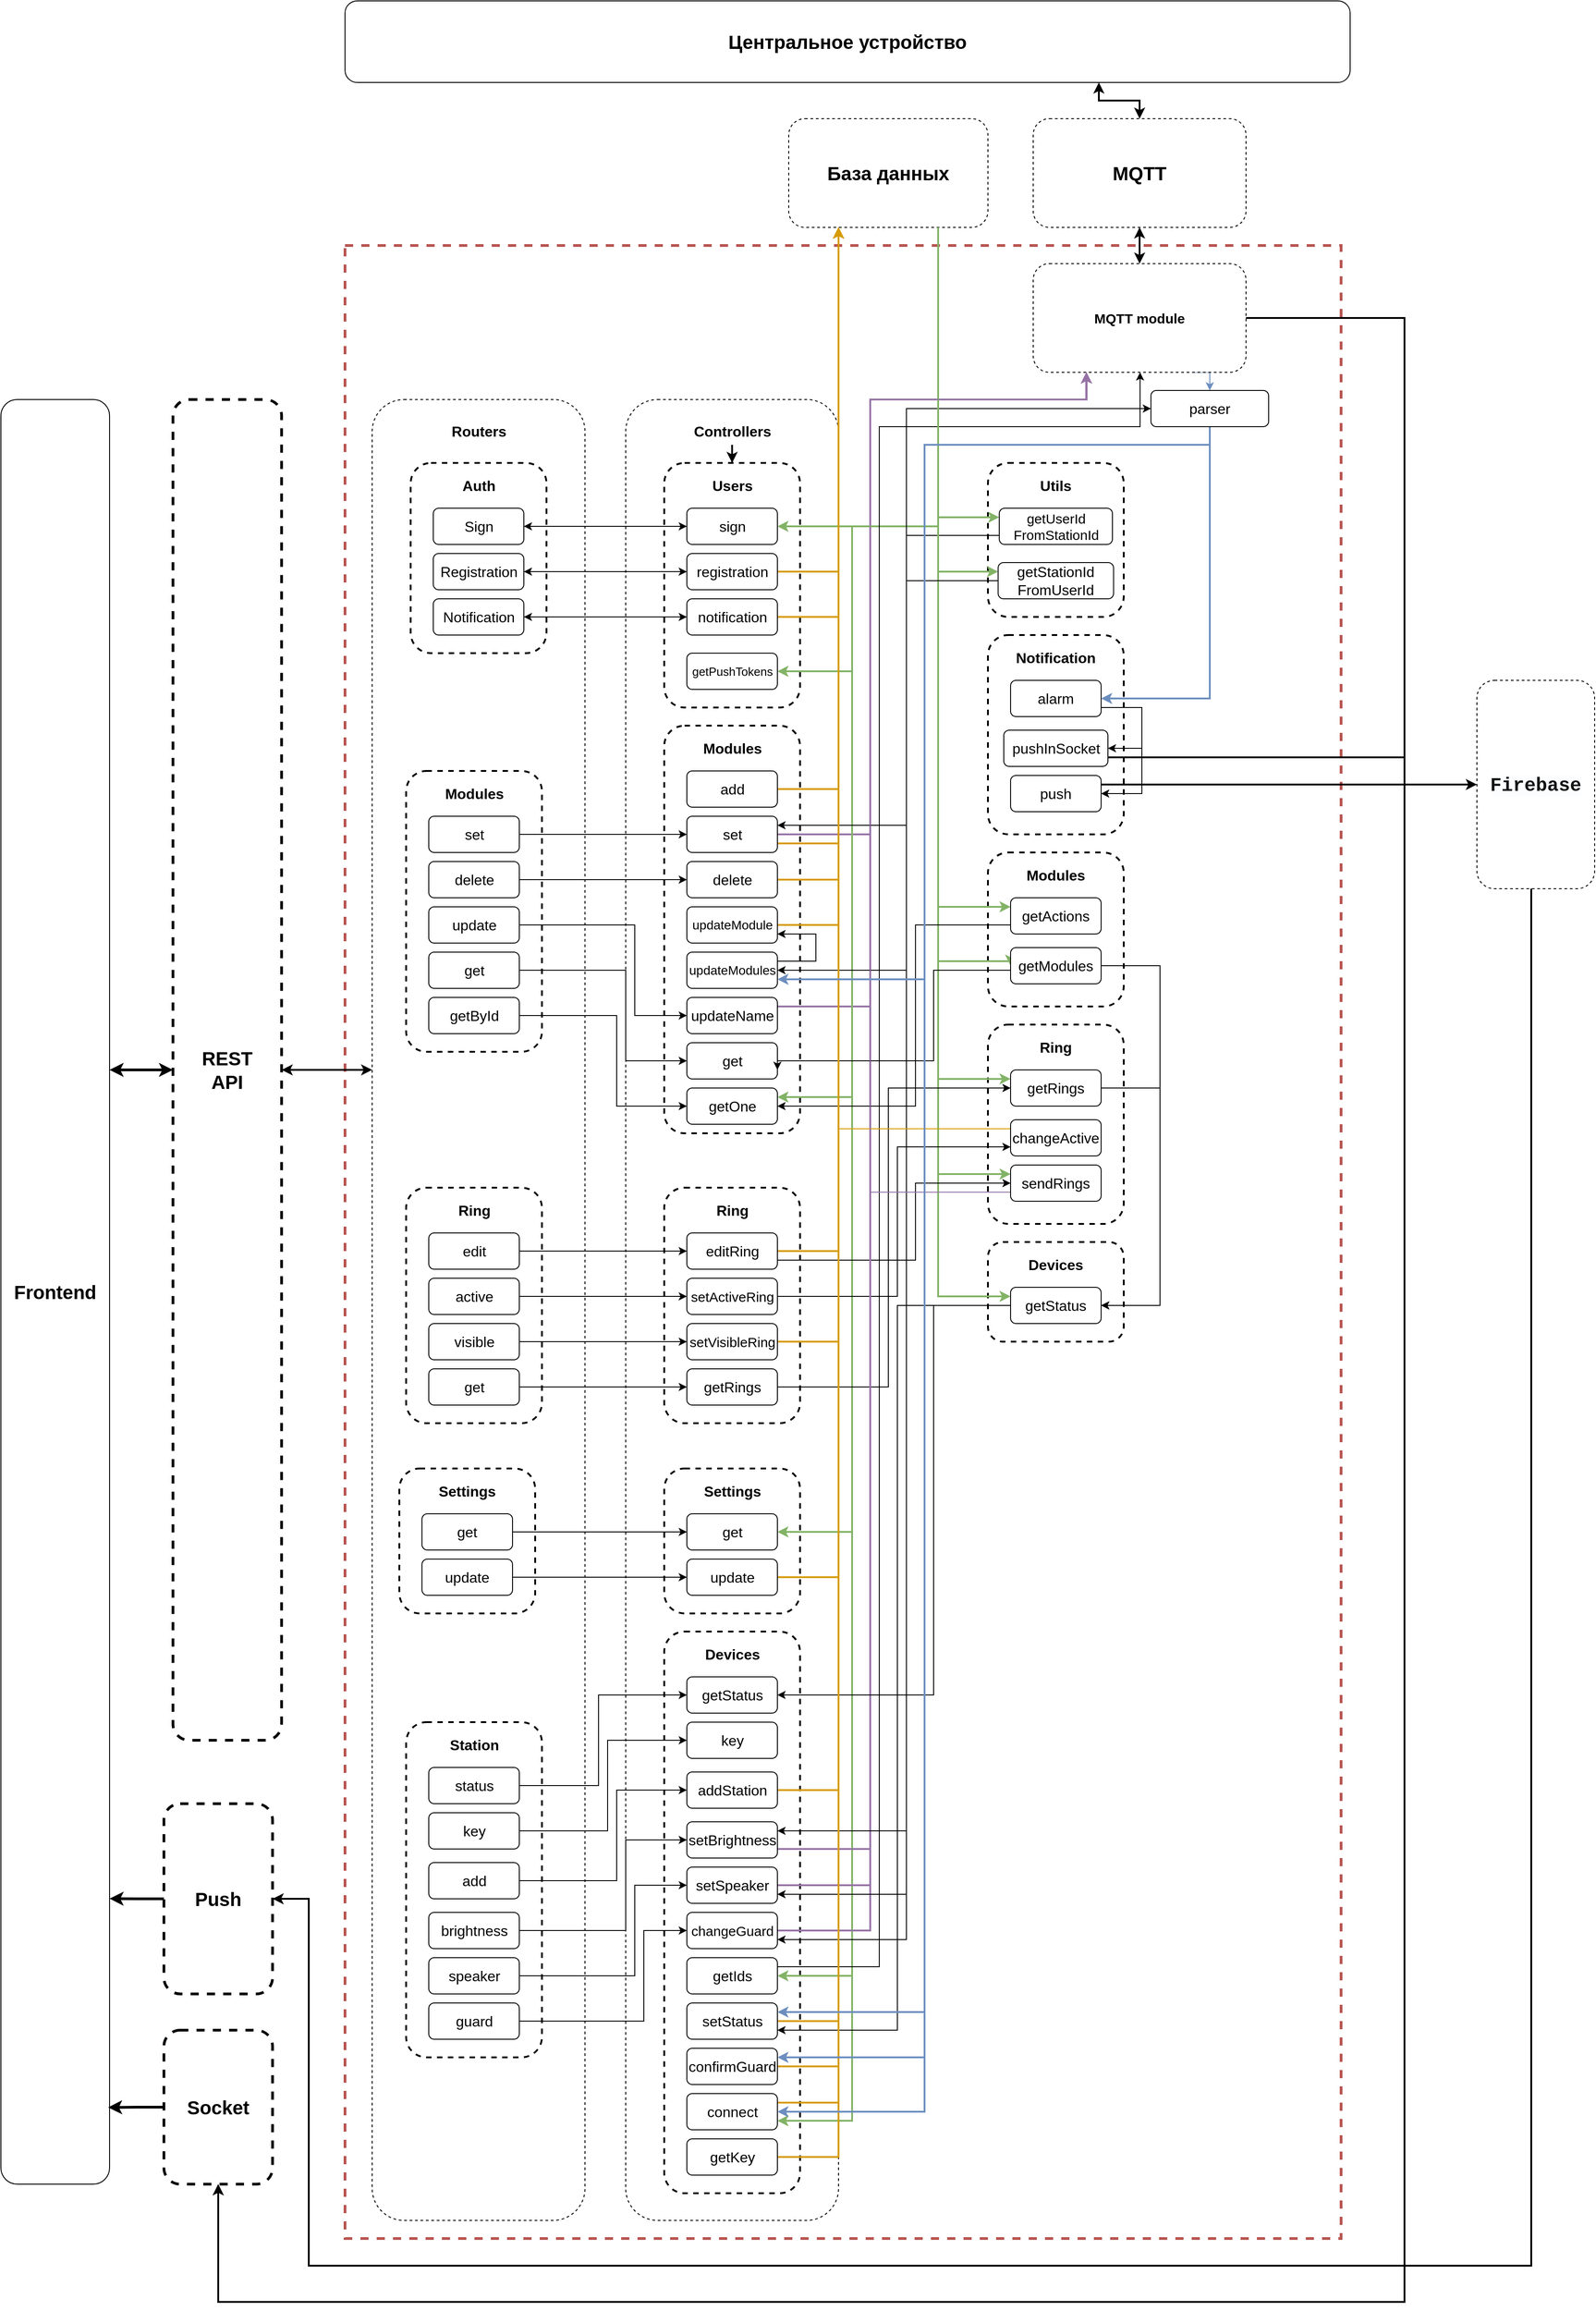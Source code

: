 <mxfile version="20.6.0" type="github">
  <diagram id="UAwDEg1ar_Hi7auKyRuf" name="Страница 1">
    <mxGraphModel dx="4918" dy="4292" grid="1" gridSize="10" guides="1" tooltips="1" connect="1" arrows="1" fold="1" page="1" pageScale="1" pageWidth="827" pageHeight="1169" math="0" shadow="0">
      <root>
        <mxCell id="0" />
        <mxCell id="1" parent="0" />
        <mxCell id="dof93kQaqaAO0Wef-bSc-276" value="" style="rounded=0;whiteSpace=wrap;html=1;strokeWidth=3;fontSize=15;fillStyle=auto;fillColor=none;dashed=1;strokeColor=#b85450;" vertex="1" parent="1">
          <mxGeometry x="40" y="60" width="1100" height="2200" as="geometry" />
        </mxCell>
        <mxCell id="dof93kQaqaAO0Wef-bSc-270" value="" style="rounded=1;whiteSpace=wrap;html=1;dashed=1;fontSize=16;" vertex="1" parent="1">
          <mxGeometry x="350" y="230" width="235" height="2010" as="geometry" />
        </mxCell>
        <mxCell id="dof93kQaqaAO0Wef-bSc-210" value="" style="rounded=1;whiteSpace=wrap;html=1;dashed=1;strokeWidth=2;fontSize=16;" vertex="1" parent="1">
          <mxGeometry x="750" y="1160" width="150" height="110" as="geometry" />
        </mxCell>
        <mxCell id="dof93kQaqaAO0Wef-bSc-195" value="" style="rounded=1;whiteSpace=wrap;html=1;dashed=1;strokeWidth=2;fontSize=16;" vertex="1" parent="1">
          <mxGeometry x="750" y="920" width="150" height="220" as="geometry" />
        </mxCell>
        <mxCell id="dof93kQaqaAO0Wef-bSc-177" value="" style="rounded=1;whiteSpace=wrap;html=1;dashed=1;strokeWidth=2;fontSize=16;" vertex="1" parent="1">
          <mxGeometry x="750" y="730" width="150" height="170" as="geometry" />
        </mxCell>
        <mxCell id="dof93kQaqaAO0Wef-bSc-247" style="edgeStyle=orthogonalEdgeStyle;rounded=0;orthogonalLoop=1;jettySize=auto;html=1;exitX=0.75;exitY=1;exitDx=0;exitDy=0;entryX=0.5;entryY=0;entryDx=0;entryDy=0;fontSize=16;startArrow=none;startFill=0;endArrow=classic;endFill=1;fillColor=#dae8fc;strokeColor=#6c8ebf;" edge="1" parent="1" source="dof93kQaqaAO0Wef-bSc-157" target="dof93kQaqaAO0Wef-bSc-245">
          <mxGeometry relative="1" as="geometry" />
        </mxCell>
        <mxCell id="dof93kQaqaAO0Wef-bSc-266" style="edgeStyle=orthogonalEdgeStyle;rounded=0;orthogonalLoop=1;jettySize=auto;html=1;strokeWidth=2;fontSize=16;startArrow=none;startFill=0;endArrow=classic;endFill=1;" edge="1" parent="1" source="dof93kQaqaAO0Wef-bSc-157" target="dof93kQaqaAO0Wef-bSc-263">
          <mxGeometry relative="1" as="geometry">
            <Array as="points">
              <mxPoint x="1210" y="140" />
              <mxPoint x="1210" y="2330" />
              <mxPoint x="-100" y="2330" />
            </Array>
          </mxGeometry>
        </mxCell>
        <mxCell id="dof93kQaqaAO0Wef-bSc-157" value="&lt;font style=&quot;font-size: 15px;&quot;&gt;&lt;span style=&quot;font-size: 15px;&quot;&gt;MQTT module&lt;/span&gt;&lt;/font&gt;" style="rounded=1;whiteSpace=wrap;html=1;dashed=1;fontSize=15;fontStyle=1" vertex="1" parent="1">
          <mxGeometry x="800" y="80" width="235" height="120" as="geometry" />
        </mxCell>
        <mxCell id="dof93kQaqaAO0Wef-bSc-77" value="" style="rounded=1;whiteSpace=wrap;html=1;dashed=1;strokeWidth=2;fontSize=16;" vertex="1" parent="1">
          <mxGeometry x="392.5" y="1590" width="150" height="620" as="geometry" />
        </mxCell>
        <mxCell id="dof93kQaqaAO0Wef-bSc-73" value="" style="rounded=1;whiteSpace=wrap;html=1;dashed=1;strokeWidth=2;fontSize=16;" vertex="1" parent="1">
          <mxGeometry x="392.5" y="1410" width="150" height="160" as="geometry" />
        </mxCell>
        <mxCell id="dof93kQaqaAO0Wef-bSc-67" value="" style="rounded=1;whiteSpace=wrap;html=1;dashed=1;strokeWidth=2;fontSize=16;" vertex="1" parent="1">
          <mxGeometry x="392.5" y="1100" width="150" height="260" as="geometry" />
        </mxCell>
        <mxCell id="dof93kQaqaAO0Wef-bSc-60" value="" style="rounded=1;whiteSpace=wrap;html=1;dashed=1;strokeWidth=2;fontSize=16;" vertex="1" parent="1">
          <mxGeometry x="392.5" y="590" width="150" height="450" as="geometry" />
        </mxCell>
        <mxCell id="dof93kQaqaAO0Wef-bSc-55" value="" style="rounded=1;whiteSpace=wrap;html=1;dashed=1;strokeWidth=2;fontSize=16;" vertex="1" parent="1">
          <mxGeometry x="392.5" y="300" width="150" height="270" as="geometry" />
        </mxCell>
        <mxCell id="dof93kQaqaAO0Wef-bSc-51" value="" style="rounded=1;whiteSpace=wrap;html=1;dashed=1;fontSize=16;" vertex="1" parent="1">
          <mxGeometry x="70" y="230" width="235" height="2010" as="geometry" />
        </mxCell>
        <mxCell id="dof93kQaqaAO0Wef-bSc-3" style="edgeStyle=orthogonalEdgeStyle;rounded=0;orthogonalLoop=1;jettySize=auto;html=1;entryX=0;entryY=0.5;entryDx=0;entryDy=0;startArrow=classic;startFill=1;strokeWidth=3;fontSize=16;" edge="1" parent="1" source="dof93kQaqaAO0Wef-bSc-1" target="dof93kQaqaAO0Wef-bSc-2">
          <mxGeometry relative="1" as="geometry">
            <Array as="points">
              <mxPoint x="-200" y="970" />
              <mxPoint x="-200" y="970" />
            </Array>
          </mxGeometry>
        </mxCell>
        <mxCell id="dof93kQaqaAO0Wef-bSc-1" value="Frontend" style="rounded=1;whiteSpace=wrap;html=1;fontSize=21;fontStyle=1" vertex="1" parent="1">
          <mxGeometry x="-340" y="230" width="120" height="1970" as="geometry" />
        </mxCell>
        <mxCell id="dof93kQaqaAO0Wef-bSc-53" style="edgeStyle=orthogonalEdgeStyle;rounded=0;orthogonalLoop=1;jettySize=auto;html=1;fontSize=16;startArrow=classic;startFill=1;strokeWidth=2;" edge="1" parent="1" source="dof93kQaqaAO0Wef-bSc-2" target="dof93kQaqaAO0Wef-bSc-51">
          <mxGeometry relative="1" as="geometry">
            <Array as="points">
              <mxPoint x="50" y="970" />
              <mxPoint x="50" y="970" />
            </Array>
          </mxGeometry>
        </mxCell>
        <mxCell id="dof93kQaqaAO0Wef-bSc-2" value="REST&lt;br style=&quot;font-size: 21px;&quot;&gt;API" style="rounded=1;whiteSpace=wrap;html=1;dashed=1;fontSize=21;fontStyle=1;strokeWidth=3;" vertex="1" parent="1">
          <mxGeometry x="-150" y="230" width="120" height="1480" as="geometry" />
        </mxCell>
        <mxCell id="dof93kQaqaAO0Wef-bSc-8" value="" style="rounded=1;whiteSpace=wrap;html=1;dashed=1;strokeWidth=2;fontSize=16;" vertex="1" parent="1">
          <mxGeometry x="112.5" y="300" width="150" height="210" as="geometry" />
        </mxCell>
        <mxCell id="dof93kQaqaAO0Wef-bSc-94" style="edgeStyle=orthogonalEdgeStyle;rounded=0;orthogonalLoop=1;jettySize=auto;html=1;entryX=0;entryY=0.5;entryDx=0;entryDy=0;fontSize=16;startArrow=classic;startFill=1;" edge="1" parent="1" source="dof93kQaqaAO0Wef-bSc-14" target="dof93kQaqaAO0Wef-bSc-56">
          <mxGeometry relative="1" as="geometry" />
        </mxCell>
        <mxCell id="dof93kQaqaAO0Wef-bSc-14" value="Sign" style="rounded=1;whiteSpace=wrap;html=1;fontSize=16;fontStyle=0" vertex="1" parent="1">
          <mxGeometry x="137.5" y="350" width="100" height="40" as="geometry" />
        </mxCell>
        <mxCell id="dof93kQaqaAO0Wef-bSc-96" style="edgeStyle=orthogonalEdgeStyle;rounded=0;orthogonalLoop=1;jettySize=auto;html=1;entryX=0;entryY=0.5;entryDx=0;entryDy=0;fontSize=16;startArrow=classic;startFill=1;" edge="1" parent="1" source="dof93kQaqaAO0Wef-bSc-15" target="dof93kQaqaAO0Wef-bSc-89">
          <mxGeometry relative="1" as="geometry" />
        </mxCell>
        <mxCell id="dof93kQaqaAO0Wef-bSc-15" value="Notification" style="rounded=1;whiteSpace=wrap;html=1;fontStyle=0;fontSize=16;" vertex="1" parent="1">
          <mxGeometry x="137.5" y="450" width="100" height="40" as="geometry" />
        </mxCell>
        <mxCell id="dof93kQaqaAO0Wef-bSc-92" style="edgeStyle=orthogonalEdgeStyle;rounded=0;orthogonalLoop=1;jettySize=auto;html=1;entryX=0;entryY=0.5;entryDx=0;entryDy=0;fontSize=16;startArrow=classic;startFill=1;" edge="1" parent="1" source="dof93kQaqaAO0Wef-bSc-16" target="dof93kQaqaAO0Wef-bSc-58">
          <mxGeometry relative="1" as="geometry" />
        </mxCell>
        <mxCell id="dof93kQaqaAO0Wef-bSc-16" value="Registration" style="rounded=1;whiteSpace=wrap;html=1;fontStyle=0;fontSize=16;" vertex="1" parent="1">
          <mxGeometry x="137.5" y="400" width="100" height="40" as="geometry" />
        </mxCell>
        <mxCell id="dof93kQaqaAO0Wef-bSc-17" value="Auth" style="text;html=1;strokeColor=none;fillColor=none;align=center;verticalAlign=middle;whiteSpace=wrap;rounded=0;dashed=1;fontSize=16;fontStyle=1" vertex="1" parent="1">
          <mxGeometry x="157.5" y="310" width="60" height="30" as="geometry" />
        </mxCell>
        <mxCell id="dof93kQaqaAO0Wef-bSc-23" value="" style="rounded=1;whiteSpace=wrap;html=1;dashed=1;strokeWidth=2;fontSize=16;" vertex="1" parent="1">
          <mxGeometry x="107.5" y="640" width="150" height="310" as="geometry" />
        </mxCell>
        <mxCell id="dof93kQaqaAO0Wef-bSc-111" style="edgeStyle=orthogonalEdgeStyle;rounded=0;orthogonalLoop=1;jettySize=auto;html=1;entryX=0;entryY=0.5;entryDx=0;entryDy=0;fontSize=16;startArrow=none;startFill=0;endArrow=classic;endFill=1;" edge="1" parent="1" source="dof93kQaqaAO0Wef-bSc-24" target="dof93kQaqaAO0Wef-bSc-63">
          <mxGeometry relative="1" as="geometry">
            <Array as="points">
              <mxPoint x="260" y="710" />
              <mxPoint x="260" y="710" />
            </Array>
          </mxGeometry>
        </mxCell>
        <mxCell id="dof93kQaqaAO0Wef-bSc-24" value="set" style="rounded=1;whiteSpace=wrap;html=1;fontSize=16;" vertex="1" parent="1">
          <mxGeometry x="132.5" y="690" width="100" height="40" as="geometry" />
        </mxCell>
        <mxCell id="dof93kQaqaAO0Wef-bSc-117" style="edgeStyle=orthogonalEdgeStyle;rounded=0;orthogonalLoop=1;jettySize=auto;html=1;exitX=1;exitY=0.5;exitDx=0;exitDy=0;entryX=0;entryY=0.5;entryDx=0;entryDy=0;fontSize=16;startArrow=none;startFill=0;endArrow=classic;endFill=1;" edge="1" parent="1" source="dof93kQaqaAO0Wef-bSc-25" target="dof93kQaqaAO0Wef-bSc-107">
          <mxGeometry relative="1" as="geometry">
            <Array as="points">
              <mxPoint x="360" y="810" />
              <mxPoint x="360" y="910" />
            </Array>
          </mxGeometry>
        </mxCell>
        <mxCell id="dof93kQaqaAO0Wef-bSc-25" value="update" style="rounded=1;whiteSpace=wrap;html=1;fontSize=16;" vertex="1" parent="1">
          <mxGeometry x="132.5" y="790" width="100" height="40" as="geometry" />
        </mxCell>
        <mxCell id="dof93kQaqaAO0Wef-bSc-115" style="edgeStyle=orthogonalEdgeStyle;rounded=0;orthogonalLoop=1;jettySize=auto;html=1;entryX=0;entryY=0.5;entryDx=0;entryDy=0;fontSize=16;startArrow=none;startFill=0;endArrow=classic;endFill=1;" edge="1" parent="1" source="dof93kQaqaAO0Wef-bSc-26" target="dof93kQaqaAO0Wef-bSc-62">
          <mxGeometry relative="1" as="geometry">
            <Array as="points">
              <mxPoint x="290" y="760" />
              <mxPoint x="290" y="760" />
            </Array>
          </mxGeometry>
        </mxCell>
        <mxCell id="dof93kQaqaAO0Wef-bSc-26" value="delete" style="rounded=1;whiteSpace=wrap;html=1;fontSize=16;" vertex="1" parent="1">
          <mxGeometry x="132.5" y="740" width="100" height="40" as="geometry" />
        </mxCell>
        <mxCell id="dof93kQaqaAO0Wef-bSc-27" value="Modules" style="text;html=1;strokeColor=none;fillColor=none;align=center;verticalAlign=middle;whiteSpace=wrap;rounded=0;dashed=1;fontSize=16;fontStyle=1" vertex="1" parent="1">
          <mxGeometry x="152.5" y="650" width="60" height="30" as="geometry" />
        </mxCell>
        <mxCell id="dof93kQaqaAO0Wef-bSc-114" style="edgeStyle=orthogonalEdgeStyle;rounded=0;orthogonalLoop=1;jettySize=auto;html=1;entryX=0;entryY=0.5;entryDx=0;entryDy=0;fontSize=16;startArrow=none;startFill=0;endArrow=classic;endFill=1;" edge="1" parent="1" source="dof93kQaqaAO0Wef-bSc-28" target="dof93kQaqaAO0Wef-bSc-108">
          <mxGeometry relative="1" as="geometry">
            <Array as="points">
              <mxPoint x="350" y="860" />
              <mxPoint x="350" y="960" />
            </Array>
          </mxGeometry>
        </mxCell>
        <mxCell id="dof93kQaqaAO0Wef-bSc-28" value="get" style="rounded=1;whiteSpace=wrap;html=1;fontSize=16;" vertex="1" parent="1">
          <mxGeometry x="132.5" y="840" width="100" height="40" as="geometry" />
        </mxCell>
        <mxCell id="dof93kQaqaAO0Wef-bSc-118" style="edgeStyle=orthogonalEdgeStyle;rounded=0;orthogonalLoop=1;jettySize=auto;html=1;entryX=0;entryY=0.5;entryDx=0;entryDy=0;fontSize=16;startArrow=none;startFill=0;endArrow=classic;endFill=1;" edge="1" parent="1" source="dof93kQaqaAO0Wef-bSc-29" target="dof93kQaqaAO0Wef-bSc-109">
          <mxGeometry relative="1" as="geometry">
            <Array as="points">
              <mxPoint x="340" y="910" />
              <mxPoint x="340" y="1010" />
            </Array>
          </mxGeometry>
        </mxCell>
        <mxCell id="dof93kQaqaAO0Wef-bSc-29" value="getById" style="rounded=1;whiteSpace=wrap;html=1;fontSize=16;" vertex="1" parent="1">
          <mxGeometry x="132.5" y="890" width="100" height="40" as="geometry" />
        </mxCell>
        <mxCell id="dof93kQaqaAO0Wef-bSc-30" value="" style="rounded=1;whiteSpace=wrap;html=1;dashed=1;strokeWidth=2;fontSize=16;" vertex="1" parent="1">
          <mxGeometry x="107.5" y="1100" width="150" height="260" as="geometry" />
        </mxCell>
        <mxCell id="dof93kQaqaAO0Wef-bSc-119" style="edgeStyle=orthogonalEdgeStyle;rounded=0;orthogonalLoop=1;jettySize=auto;html=1;entryX=0;entryY=0.5;entryDx=0;entryDy=0;fontSize=16;startArrow=none;startFill=0;endArrow=classic;endFill=1;" edge="1" parent="1" source="dof93kQaqaAO0Wef-bSc-31" target="dof93kQaqaAO0Wef-bSc-68">
          <mxGeometry relative="1" as="geometry">
            <Array as="points">
              <mxPoint x="290" y="1170" />
              <mxPoint x="290" y="1170" />
            </Array>
          </mxGeometry>
        </mxCell>
        <mxCell id="dof93kQaqaAO0Wef-bSc-31" value="edit" style="rounded=1;whiteSpace=wrap;html=1;fontSize=16;" vertex="1" parent="1">
          <mxGeometry x="132.5" y="1150" width="100" height="40" as="geometry" />
        </mxCell>
        <mxCell id="dof93kQaqaAO0Wef-bSc-121" style="edgeStyle=orthogonalEdgeStyle;rounded=0;orthogonalLoop=1;jettySize=auto;html=1;entryX=0;entryY=0.5;entryDx=0;entryDy=0;fontSize=16;startArrow=none;startFill=0;endArrow=classic;endFill=1;" edge="1" parent="1" source="dof93kQaqaAO0Wef-bSc-32" target="dof93kQaqaAO0Wef-bSc-69">
          <mxGeometry relative="1" as="geometry">
            <Array as="points">
              <mxPoint x="300" y="1270" />
              <mxPoint x="300" y="1270" />
            </Array>
          </mxGeometry>
        </mxCell>
        <mxCell id="dof93kQaqaAO0Wef-bSc-32" value="visible" style="rounded=1;whiteSpace=wrap;html=1;fontSize=16;" vertex="1" parent="1">
          <mxGeometry x="132.5" y="1250" width="100" height="40" as="geometry" />
        </mxCell>
        <mxCell id="dof93kQaqaAO0Wef-bSc-120" style="edgeStyle=orthogonalEdgeStyle;rounded=0;orthogonalLoop=1;jettySize=auto;html=1;entryX=0;entryY=0.5;entryDx=0;entryDy=0;fontSize=16;startArrow=none;startFill=0;endArrow=classic;endFill=1;" edge="1" parent="1" source="dof93kQaqaAO0Wef-bSc-33" target="dof93kQaqaAO0Wef-bSc-70">
          <mxGeometry relative="1" as="geometry" />
        </mxCell>
        <mxCell id="dof93kQaqaAO0Wef-bSc-33" value="active" style="rounded=1;whiteSpace=wrap;html=1;fontSize=16;" vertex="1" parent="1">
          <mxGeometry x="132.5" y="1200" width="100" height="40" as="geometry" />
        </mxCell>
        <mxCell id="dof93kQaqaAO0Wef-bSc-34" value="Ring" style="text;html=1;strokeColor=none;fillColor=none;align=center;verticalAlign=middle;whiteSpace=wrap;rounded=0;dashed=1;fontSize=16;fontStyle=1" vertex="1" parent="1">
          <mxGeometry x="152.5" y="1110" width="60" height="30" as="geometry" />
        </mxCell>
        <mxCell id="dof93kQaqaAO0Wef-bSc-122" style="edgeStyle=orthogonalEdgeStyle;rounded=0;orthogonalLoop=1;jettySize=auto;html=1;entryX=0;entryY=0.5;entryDx=0;entryDy=0;fontSize=16;startArrow=none;startFill=0;endArrow=classic;endFill=1;" edge="1" parent="1" source="dof93kQaqaAO0Wef-bSc-35" target="dof93kQaqaAO0Wef-bSc-72">
          <mxGeometry relative="1" as="geometry">
            <Array as="points">
              <mxPoint x="270" y="1320" />
              <mxPoint x="270" y="1320" />
            </Array>
          </mxGeometry>
        </mxCell>
        <mxCell id="dof93kQaqaAO0Wef-bSc-35" value="get" style="rounded=1;whiteSpace=wrap;html=1;fontSize=16;" vertex="1" parent="1">
          <mxGeometry x="132.5" y="1300" width="100" height="40" as="geometry" />
        </mxCell>
        <mxCell id="dof93kQaqaAO0Wef-bSc-37" value="" style="rounded=1;whiteSpace=wrap;html=1;dashed=1;strokeWidth=2;fontSize=16;" vertex="1" parent="1">
          <mxGeometry x="100" y="1410" width="150" height="160" as="geometry" />
        </mxCell>
        <mxCell id="dof93kQaqaAO0Wef-bSc-123" style="edgeStyle=orthogonalEdgeStyle;rounded=0;orthogonalLoop=1;jettySize=auto;html=1;entryX=0;entryY=0.5;entryDx=0;entryDy=0;fontSize=16;startArrow=none;startFill=0;endArrow=classic;endFill=1;" edge="1" parent="1" source="dof93kQaqaAO0Wef-bSc-38" target="dof93kQaqaAO0Wef-bSc-74">
          <mxGeometry relative="1" as="geometry">
            <Array as="points">
              <mxPoint x="260" y="1480" />
              <mxPoint x="260" y="1480" />
            </Array>
          </mxGeometry>
        </mxCell>
        <mxCell id="dof93kQaqaAO0Wef-bSc-38" value="get" style="rounded=1;whiteSpace=wrap;html=1;fontSize=16;" vertex="1" parent="1">
          <mxGeometry x="125" y="1460" width="100" height="40" as="geometry" />
        </mxCell>
        <mxCell id="dof93kQaqaAO0Wef-bSc-124" style="edgeStyle=orthogonalEdgeStyle;rounded=0;orthogonalLoop=1;jettySize=auto;html=1;entryX=0;entryY=0.5;entryDx=0;entryDy=0;fontSize=16;startArrow=none;startFill=0;endArrow=classic;endFill=1;" edge="1" parent="1" source="dof93kQaqaAO0Wef-bSc-40" target="dof93kQaqaAO0Wef-bSc-75">
          <mxGeometry relative="1" as="geometry" />
        </mxCell>
        <mxCell id="dof93kQaqaAO0Wef-bSc-40" value="update" style="rounded=1;whiteSpace=wrap;html=1;fontSize=16;" vertex="1" parent="1">
          <mxGeometry x="125" y="1510" width="100" height="40" as="geometry" />
        </mxCell>
        <mxCell id="dof93kQaqaAO0Wef-bSc-41" value="Settings" style="text;html=1;strokeColor=none;fillColor=none;align=center;verticalAlign=middle;whiteSpace=wrap;rounded=0;dashed=1;fontSize=16;fontStyle=1" vertex="1" parent="1">
          <mxGeometry x="145" y="1420" width="60" height="30" as="geometry" />
        </mxCell>
        <mxCell id="dof93kQaqaAO0Wef-bSc-43" value="" style="rounded=1;whiteSpace=wrap;html=1;dashed=1;strokeWidth=2;fontSize=16;" vertex="1" parent="1">
          <mxGeometry x="107.5" y="1690" width="150" height="370" as="geometry" />
        </mxCell>
        <mxCell id="dof93kQaqaAO0Wef-bSc-131" style="edgeStyle=orthogonalEdgeStyle;rounded=0;orthogonalLoop=1;jettySize=auto;html=1;entryX=0;entryY=0.5;entryDx=0;entryDy=0;fontSize=16;startArrow=none;startFill=0;endArrow=classic;endFill=1;" edge="1" parent="1" source="dof93kQaqaAO0Wef-bSc-44" target="dof93kQaqaAO0Wef-bSc-78">
          <mxGeometry relative="1" as="geometry">
            <Array as="points">
              <mxPoint x="320" y="1760" />
              <mxPoint x="320" y="1660" />
            </Array>
          </mxGeometry>
        </mxCell>
        <mxCell id="dof93kQaqaAO0Wef-bSc-44" value="status" style="rounded=1;whiteSpace=wrap;html=1;fontSize=16;" vertex="1" parent="1">
          <mxGeometry x="132.5" y="1740" width="100" height="40" as="geometry" />
        </mxCell>
        <mxCell id="dof93kQaqaAO0Wef-bSc-132" style="edgeStyle=orthogonalEdgeStyle;rounded=0;orthogonalLoop=1;jettySize=auto;html=1;entryX=0;entryY=0.5;entryDx=0;entryDy=0;fontSize=16;startArrow=none;startFill=0;endArrow=classic;endFill=1;" edge="1" parent="1" source="dof93kQaqaAO0Wef-bSc-45" target="dof93kQaqaAO0Wef-bSc-79">
          <mxGeometry relative="1" as="geometry">
            <Array as="points">
              <mxPoint x="330" y="1810" />
              <mxPoint x="330" y="1710" />
            </Array>
          </mxGeometry>
        </mxCell>
        <mxCell id="dof93kQaqaAO0Wef-bSc-45" value="key" style="rounded=1;whiteSpace=wrap;html=1;fontSize=16;" vertex="1" parent="1">
          <mxGeometry x="132.5" y="1790" width="100" height="40" as="geometry" />
        </mxCell>
        <mxCell id="dof93kQaqaAO0Wef-bSc-46" value="Station" style="text;html=1;strokeColor=none;fillColor=none;align=center;verticalAlign=middle;whiteSpace=wrap;rounded=0;dashed=1;fontSize=16;fontStyle=1" vertex="1" parent="1">
          <mxGeometry x="152.5" y="1700" width="60" height="30" as="geometry" />
        </mxCell>
        <mxCell id="dof93kQaqaAO0Wef-bSc-133" style="edgeStyle=orthogonalEdgeStyle;rounded=0;orthogonalLoop=1;jettySize=auto;html=1;entryX=0;entryY=0.5;entryDx=0;entryDy=0;fontSize=16;startArrow=none;startFill=0;endArrow=classic;endFill=1;" edge="1" parent="1" source="dof93kQaqaAO0Wef-bSc-47" target="dof93kQaqaAO0Wef-bSc-81">
          <mxGeometry relative="1" as="geometry">
            <Array as="points">
              <mxPoint x="340" y="1865" />
              <mxPoint x="340" y="1765" />
            </Array>
          </mxGeometry>
        </mxCell>
        <mxCell id="dof93kQaqaAO0Wef-bSc-47" value="add" style="rounded=1;whiteSpace=wrap;html=1;fontSize=16;" vertex="1" parent="1">
          <mxGeometry x="132.5" y="1845" width="100" height="40" as="geometry" />
        </mxCell>
        <mxCell id="dof93kQaqaAO0Wef-bSc-134" style="edgeStyle=orthogonalEdgeStyle;rounded=0;orthogonalLoop=1;jettySize=auto;html=1;entryX=0;entryY=0.5;entryDx=0;entryDy=0;fontSize=16;startArrow=none;startFill=0;endArrow=classic;endFill=1;" edge="1" parent="1" source="dof93kQaqaAO0Wef-bSc-48" target="dof93kQaqaAO0Wef-bSc-82">
          <mxGeometry relative="1" as="geometry">
            <Array as="points">
              <mxPoint x="350" y="1920" />
              <mxPoint x="350" y="1820" />
            </Array>
          </mxGeometry>
        </mxCell>
        <mxCell id="dof93kQaqaAO0Wef-bSc-48" value="brightness" style="rounded=1;whiteSpace=wrap;html=1;fontSize=16;" vertex="1" parent="1">
          <mxGeometry x="132.5" y="1900" width="100" height="40" as="geometry" />
        </mxCell>
        <mxCell id="dof93kQaqaAO0Wef-bSc-135" style="edgeStyle=orthogonalEdgeStyle;rounded=0;orthogonalLoop=1;jettySize=auto;html=1;entryX=0;entryY=0.5;entryDx=0;entryDy=0;fontSize=16;startArrow=none;startFill=0;endArrow=classic;endFill=1;" edge="1" parent="1" source="dof93kQaqaAO0Wef-bSc-49" target="dof93kQaqaAO0Wef-bSc-83">
          <mxGeometry relative="1" as="geometry">
            <Array as="points">
              <mxPoint x="360" y="1970" />
              <mxPoint x="360" y="1870" />
            </Array>
          </mxGeometry>
        </mxCell>
        <mxCell id="dof93kQaqaAO0Wef-bSc-49" value="speaker" style="rounded=1;whiteSpace=wrap;html=1;fontSize=16;" vertex="1" parent="1">
          <mxGeometry x="132.5" y="1950" width="100" height="40" as="geometry" />
        </mxCell>
        <mxCell id="dof93kQaqaAO0Wef-bSc-136" style="edgeStyle=orthogonalEdgeStyle;rounded=0;orthogonalLoop=1;jettySize=auto;html=1;entryX=0;entryY=0.5;entryDx=0;entryDy=0;fontSize=16;startArrow=none;startFill=0;endArrow=classic;endFill=1;" edge="1" parent="1" source="dof93kQaqaAO0Wef-bSc-50" target="dof93kQaqaAO0Wef-bSc-84">
          <mxGeometry relative="1" as="geometry">
            <Array as="points">
              <mxPoint x="370" y="2020" />
              <mxPoint x="370" y="1920" />
            </Array>
          </mxGeometry>
        </mxCell>
        <mxCell id="dof93kQaqaAO0Wef-bSc-50" value="guard" style="rounded=1;whiteSpace=wrap;html=1;fontSize=16;" vertex="1" parent="1">
          <mxGeometry x="132.5" y="2000" width="100" height="40" as="geometry" />
        </mxCell>
        <mxCell id="dof93kQaqaAO0Wef-bSc-52" value="Routers" style="text;html=1;strokeColor=none;fillColor=none;align=center;verticalAlign=middle;whiteSpace=wrap;rounded=0;dashed=1;strokeWidth=1;fontSize=16;fontStyle=1" vertex="1" parent="1">
          <mxGeometry x="157.5" y="250" width="60" height="30" as="geometry" />
        </mxCell>
        <mxCell id="dof93kQaqaAO0Wef-bSc-182" style="edgeStyle=orthogonalEdgeStyle;rounded=0;orthogonalLoop=1;jettySize=auto;html=1;exitX=0.75;exitY=1;exitDx=0;exitDy=0;entryX=0;entryY=0.5;entryDx=0;entryDy=0;fontSize=16;startArrow=none;startFill=0;endArrow=classic;endFill=1;fillColor=#d5e8d4;strokeColor=#82b366;strokeWidth=2;" edge="1" parent="1" source="dof93kQaqaAO0Wef-bSc-54" target="dof93kQaqaAO0Wef-bSc-179">
          <mxGeometry relative="1" as="geometry">
            <Array as="points">
              <mxPoint x="695" y="850" />
            </Array>
          </mxGeometry>
        </mxCell>
        <mxCell id="dof93kQaqaAO0Wef-bSc-191" style="edgeStyle=orthogonalEdgeStyle;rounded=0;orthogonalLoop=1;jettySize=auto;html=1;exitX=0.75;exitY=1;exitDx=0;exitDy=0;entryX=0;entryY=0.25;entryDx=0;entryDy=0;fontSize=16;startArrow=none;startFill=0;endArrow=classic;endFill=1;fillColor=#d5e8d4;strokeColor=#82b366;strokeWidth=2;" edge="1" parent="1" source="dof93kQaqaAO0Wef-bSc-54" target="dof93kQaqaAO0Wef-bSc-178">
          <mxGeometry relative="1" as="geometry">
            <Array as="points">
              <mxPoint x="695" y="790" />
            </Array>
          </mxGeometry>
        </mxCell>
        <mxCell id="dof93kQaqaAO0Wef-bSc-200" style="edgeStyle=orthogonalEdgeStyle;rounded=0;orthogonalLoop=1;jettySize=auto;html=1;exitX=0.75;exitY=1;exitDx=0;exitDy=0;entryX=0;entryY=0.25;entryDx=0;entryDy=0;fontSize=16;startArrow=none;startFill=0;endArrow=classic;endFill=1;fillColor=#d5e8d4;strokeColor=#82b366;strokeWidth=2;" edge="1" parent="1" source="dof93kQaqaAO0Wef-bSc-54" target="dof93kQaqaAO0Wef-bSc-196">
          <mxGeometry relative="1" as="geometry">
            <Array as="points">
              <mxPoint x="695" y="980" />
            </Array>
          </mxGeometry>
        </mxCell>
        <mxCell id="dof93kQaqaAO0Wef-bSc-202" style="edgeStyle=orthogonalEdgeStyle;rounded=0;orthogonalLoop=1;jettySize=auto;html=1;exitX=0.75;exitY=1;exitDx=0;exitDy=0;entryX=0;entryY=0.25;entryDx=0;entryDy=0;fontSize=16;startArrow=none;startFill=0;endArrow=classic;endFill=1;fillColor=#d5e8d4;strokeColor=#82b366;strokeWidth=2;" edge="1" parent="1" source="dof93kQaqaAO0Wef-bSc-54" target="dof93kQaqaAO0Wef-bSc-199">
          <mxGeometry relative="1" as="geometry" />
        </mxCell>
        <mxCell id="dof93kQaqaAO0Wef-bSc-208" style="edgeStyle=orthogonalEdgeStyle;rounded=0;orthogonalLoop=1;jettySize=auto;html=1;exitX=0.75;exitY=1;exitDx=0;exitDy=0;entryX=1;entryY=0.5;entryDx=0;entryDy=0;fontSize=16;startArrow=none;startFill=0;endArrow=classic;endFill=1;fillColor=#d5e8d4;strokeColor=#82b366;strokeWidth=2;" edge="1" parent="1" source="dof93kQaqaAO0Wef-bSc-54" target="dof93kQaqaAO0Wef-bSc-74">
          <mxGeometry relative="1" as="geometry">
            <Array as="points">
              <mxPoint x="695" y="370" />
              <mxPoint x="600" y="370" />
              <mxPoint x="600" y="1480" />
            </Array>
          </mxGeometry>
        </mxCell>
        <mxCell id="dof93kQaqaAO0Wef-bSc-216" style="edgeStyle=orthogonalEdgeStyle;rounded=0;orthogonalLoop=1;jettySize=auto;html=1;exitX=0.75;exitY=1;exitDx=0;exitDy=0;entryX=0;entryY=0.25;entryDx=0;entryDy=0;fontSize=16;startArrow=none;startFill=0;endArrow=classic;endFill=1;fillColor=#d5e8d4;strokeColor=#82b366;strokeWidth=2;" edge="1" parent="1" source="dof93kQaqaAO0Wef-bSc-54" target="dof93kQaqaAO0Wef-bSc-211">
          <mxGeometry relative="1" as="geometry" />
        </mxCell>
        <mxCell id="dof93kQaqaAO0Wef-bSc-232" style="edgeStyle=orthogonalEdgeStyle;rounded=0;orthogonalLoop=1;jettySize=auto;html=1;exitX=0.75;exitY=1;exitDx=0;exitDy=0;fontSize=16;startArrow=none;startFill=0;endArrow=classic;endFill=1;fillColor=#d5e8d4;strokeColor=#82b366;strokeWidth=2;" edge="1" parent="1" source="dof93kQaqaAO0Wef-bSc-54" target="dof93kQaqaAO0Wef-bSc-125">
          <mxGeometry relative="1" as="geometry">
            <mxPoint x="520" y="1970" as="targetPoint" />
            <Array as="points">
              <mxPoint x="695" y="370" />
              <mxPoint x="600" y="370" />
              <mxPoint x="600" y="1970" />
            </Array>
          </mxGeometry>
        </mxCell>
        <mxCell id="dof93kQaqaAO0Wef-bSc-242" style="edgeStyle=orthogonalEdgeStyle;rounded=0;orthogonalLoop=1;jettySize=auto;html=1;exitX=0.75;exitY=1;exitDx=0;exitDy=0;entryX=1;entryY=0.75;entryDx=0;entryDy=0;fontSize=16;startArrow=none;startFill=0;endArrow=classic;endFill=1;fillColor=#d5e8d4;strokeColor=#82b366;strokeWidth=2;" edge="1" parent="1" source="dof93kQaqaAO0Wef-bSc-54" target="dof93kQaqaAO0Wef-bSc-128">
          <mxGeometry relative="1" as="geometry">
            <Array as="points">
              <mxPoint x="695" y="370" />
              <mxPoint x="600" y="370" />
              <mxPoint x="600" y="2130" />
            </Array>
          </mxGeometry>
        </mxCell>
        <mxCell id="dof93kQaqaAO0Wef-bSc-54" value="&lt;font style=&quot;font-size: 21px;&quot;&gt;&lt;b style=&quot;font-size: 21px;&quot;&gt;База данных&lt;/b&gt;&lt;/font&gt;" style="rounded=1;whiteSpace=wrap;html=1;dashed=1;strokeWidth=1;fontSize=21;" vertex="1" parent="1">
          <mxGeometry x="530" y="-80" width="220" height="120" as="geometry" />
        </mxCell>
        <mxCell id="dof93kQaqaAO0Wef-bSc-144" style="edgeStyle=orthogonalEdgeStyle;rounded=0;orthogonalLoop=1;jettySize=auto;html=1;entryX=0.75;entryY=1;entryDx=0;entryDy=0;fontSize=16;startArrow=classic;startFill=1;endArrow=none;endFill=0;fillColor=#d5e8d4;strokeColor=#82b366;strokeWidth=2;" edge="1" parent="1" source="dof93kQaqaAO0Wef-bSc-56" target="dof93kQaqaAO0Wef-bSc-54">
          <mxGeometry relative="1" as="geometry" />
        </mxCell>
        <mxCell id="dof93kQaqaAO0Wef-bSc-56" value="sign" style="rounded=1;whiteSpace=wrap;html=1;fontSize=16;" vertex="1" parent="1">
          <mxGeometry x="417.5" y="350" width="100" height="40" as="geometry" />
        </mxCell>
        <mxCell id="dof93kQaqaAO0Wef-bSc-147" style="edgeStyle=orthogonalEdgeStyle;rounded=0;orthogonalLoop=1;jettySize=auto;html=1;entryX=0.25;entryY=1;entryDx=0;entryDy=0;fontSize=16;startArrow=none;startFill=0;endArrow=classic;endFill=1;fillColor=#ffe6cc;strokeColor=#d79b00;strokeWidth=2;" edge="1" parent="1" source="dof93kQaqaAO0Wef-bSc-58" target="dof93kQaqaAO0Wef-bSc-54">
          <mxGeometry relative="1" as="geometry" />
        </mxCell>
        <mxCell id="dof93kQaqaAO0Wef-bSc-58" value="registration" style="rounded=1;whiteSpace=wrap;html=1;fontSize=16;" vertex="1" parent="1">
          <mxGeometry x="417.5" y="400" width="100" height="40" as="geometry" />
        </mxCell>
        <mxCell id="dof93kQaqaAO0Wef-bSc-59" value="Users" style="text;html=1;strokeColor=none;fillColor=none;align=center;verticalAlign=middle;whiteSpace=wrap;rounded=0;dashed=1;fontSize=16;fontStyle=1" vertex="1" parent="1">
          <mxGeometry x="437.5" y="310" width="60" height="30" as="geometry" />
        </mxCell>
        <mxCell id="dof93kQaqaAO0Wef-bSc-149" style="edgeStyle=orthogonalEdgeStyle;rounded=0;orthogonalLoop=1;jettySize=auto;html=1;entryX=0.25;entryY=1;entryDx=0;entryDy=0;fontSize=16;startArrow=none;startFill=0;endArrow=classic;endFill=1;fillColor=#ffe6cc;strokeColor=#d79b00;strokeWidth=2;" edge="1" parent="1" source="dof93kQaqaAO0Wef-bSc-61" target="dof93kQaqaAO0Wef-bSc-54">
          <mxGeometry relative="1" as="geometry" />
        </mxCell>
        <mxCell id="dof93kQaqaAO0Wef-bSc-61" value="add" style="rounded=1;whiteSpace=wrap;html=1;fontSize=16;" vertex="1" parent="1">
          <mxGeometry x="417.5" y="640" width="100" height="40" as="geometry" />
        </mxCell>
        <mxCell id="dof93kQaqaAO0Wef-bSc-151" style="edgeStyle=orthogonalEdgeStyle;rounded=0;orthogonalLoop=1;jettySize=auto;html=1;entryX=0.25;entryY=1;entryDx=0;entryDy=0;fontSize=16;startArrow=none;startFill=0;endArrow=classic;endFill=1;fillColor=#ffe6cc;strokeColor=#d79b00;strokeWidth=2;" edge="1" parent="1" source="dof93kQaqaAO0Wef-bSc-62" target="dof93kQaqaAO0Wef-bSc-54">
          <mxGeometry relative="1" as="geometry" />
        </mxCell>
        <mxCell id="dof93kQaqaAO0Wef-bSc-62" value="delete" style="rounded=1;whiteSpace=wrap;html=1;fontSize=16;" vertex="1" parent="1">
          <mxGeometry x="417.5" y="740" width="100" height="40" as="geometry" />
        </mxCell>
        <mxCell id="dof93kQaqaAO0Wef-bSc-150" style="edgeStyle=orthogonalEdgeStyle;rounded=0;orthogonalLoop=1;jettySize=auto;html=1;entryX=0.25;entryY=1;entryDx=0;entryDy=0;fontSize=16;startArrow=none;startFill=0;endArrow=classic;endFill=1;fillColor=#ffe6cc;strokeColor=#d79b00;strokeWidth=2;" edge="1" parent="1" source="dof93kQaqaAO0Wef-bSc-63" target="dof93kQaqaAO0Wef-bSc-54">
          <mxGeometry relative="1" as="geometry">
            <Array as="points">
              <mxPoint x="585" y="720" />
            </Array>
          </mxGeometry>
        </mxCell>
        <mxCell id="dof93kQaqaAO0Wef-bSc-171" style="edgeStyle=orthogonalEdgeStyle;rounded=0;orthogonalLoop=1;jettySize=auto;html=1;entryX=0.25;entryY=1;entryDx=0;entryDy=0;fontSize=16;startArrow=none;startFill=0;endArrow=classic;endFill=1;fillColor=#e1d5e7;strokeColor=#9673a6;strokeWidth=2;" edge="1" parent="1" source="dof93kQaqaAO0Wef-bSc-63" target="dof93kQaqaAO0Wef-bSc-157">
          <mxGeometry relative="1" as="geometry">
            <Array as="points">
              <mxPoint x="620" y="710" />
              <mxPoint x="620" y="230" />
              <mxPoint x="859" y="230" />
            </Array>
          </mxGeometry>
        </mxCell>
        <mxCell id="dof93kQaqaAO0Wef-bSc-63" value="set" style="rounded=1;whiteSpace=wrap;html=1;fontSize=16;" vertex="1" parent="1">
          <mxGeometry x="417.5" y="690" width="100" height="40" as="geometry" />
        </mxCell>
        <mxCell id="dof93kQaqaAO0Wef-bSc-64" value="Modules" style="text;html=1;strokeColor=none;fillColor=none;align=center;verticalAlign=middle;whiteSpace=wrap;rounded=0;dashed=1;fontSize=16;fontStyle=1" vertex="1" parent="1">
          <mxGeometry x="437.5" y="600" width="60" height="30" as="geometry" />
        </mxCell>
        <mxCell id="dof93kQaqaAO0Wef-bSc-152" style="edgeStyle=orthogonalEdgeStyle;rounded=0;orthogonalLoop=1;jettySize=auto;html=1;entryX=0.25;entryY=1;entryDx=0;entryDy=0;fontSize=16;startArrow=none;startFill=0;endArrow=classic;endFill=1;fillColor=#ffe6cc;strokeColor=#d79b00;strokeWidth=2;" edge="1" parent="1" source="dof93kQaqaAO0Wef-bSc-65" target="dof93kQaqaAO0Wef-bSc-54">
          <mxGeometry relative="1" as="geometry" />
        </mxCell>
        <mxCell id="dof93kQaqaAO0Wef-bSc-65" value="updateModule" style="rounded=1;whiteSpace=wrap;html=1;fontSize=14;" vertex="1" parent="1">
          <mxGeometry x="417.5" y="790" width="100" height="40" as="geometry" />
        </mxCell>
        <mxCell id="dof93kQaqaAO0Wef-bSc-204" style="edgeStyle=orthogonalEdgeStyle;rounded=0;orthogonalLoop=1;jettySize=auto;html=1;entryX=0.25;entryY=1;entryDx=0;entryDy=0;fontSize=16;startArrow=none;startFill=0;endArrow=classic;endFill=1;fillColor=#ffe6cc;strokeColor=#d79b00;strokeWidth=2;" edge="1" parent="1" source="dof93kQaqaAO0Wef-bSc-68" target="dof93kQaqaAO0Wef-bSc-54">
          <mxGeometry relative="1" as="geometry" />
        </mxCell>
        <mxCell id="dof93kQaqaAO0Wef-bSc-205" style="edgeStyle=orthogonalEdgeStyle;rounded=0;orthogonalLoop=1;jettySize=auto;html=1;exitX=1;exitY=0.75;exitDx=0;exitDy=0;entryX=0;entryY=0.5;entryDx=0;entryDy=0;fontSize=16;startArrow=none;startFill=0;endArrow=classic;endFill=1;" edge="1" parent="1" source="dof93kQaqaAO0Wef-bSc-68" target="dof93kQaqaAO0Wef-bSc-199">
          <mxGeometry relative="1" as="geometry">
            <Array as="points">
              <mxPoint x="670" y="1180" />
              <mxPoint x="670" y="1095" />
            </Array>
          </mxGeometry>
        </mxCell>
        <mxCell id="dof93kQaqaAO0Wef-bSc-68" value="editRing" style="rounded=1;whiteSpace=wrap;html=1;fontSize=16;" vertex="1" parent="1">
          <mxGeometry x="417.5" y="1150" width="100" height="40" as="geometry" />
        </mxCell>
        <mxCell id="dof93kQaqaAO0Wef-bSc-194" style="edgeStyle=orthogonalEdgeStyle;rounded=0;orthogonalLoop=1;jettySize=auto;html=1;exitX=1;exitY=0.5;exitDx=0;exitDy=0;entryX=0.25;entryY=1;entryDx=0;entryDy=0;fontSize=16;startArrow=none;startFill=0;endArrow=classic;endFill=1;fillColor=#ffe6cc;strokeColor=#d79b00;strokeWidth=2;" edge="1" parent="1" source="dof93kQaqaAO0Wef-bSc-69" target="dof93kQaqaAO0Wef-bSc-54">
          <mxGeometry relative="1" as="geometry">
            <Array as="points">
              <mxPoint x="585" y="1270" />
            </Array>
          </mxGeometry>
        </mxCell>
        <mxCell id="dof93kQaqaAO0Wef-bSc-69" value="setVisibleRing" style="rounded=1;whiteSpace=wrap;html=1;fontSize=15;" vertex="1" parent="1">
          <mxGeometry x="417.5" y="1250" width="100" height="40" as="geometry" />
        </mxCell>
        <mxCell id="dof93kQaqaAO0Wef-bSc-206" style="edgeStyle=orthogonalEdgeStyle;rounded=0;orthogonalLoop=1;jettySize=auto;html=1;entryX=0;entryY=0.75;entryDx=0;entryDy=0;fontSize=16;startArrow=none;startFill=0;endArrow=classic;endFill=1;" edge="1" parent="1" source="dof93kQaqaAO0Wef-bSc-70" target="dof93kQaqaAO0Wef-bSc-197">
          <mxGeometry relative="1" as="geometry">
            <Array as="points">
              <mxPoint x="650" y="1220" />
              <mxPoint x="650" y="1055" />
            </Array>
          </mxGeometry>
        </mxCell>
        <mxCell id="dof93kQaqaAO0Wef-bSc-70" value="setActiveRing" style="rounded=1;whiteSpace=wrap;html=1;fontSize=15;" vertex="1" parent="1">
          <mxGeometry x="417.5" y="1200" width="100" height="40" as="geometry" />
        </mxCell>
        <mxCell id="dof93kQaqaAO0Wef-bSc-71" value="Ring" style="text;html=1;strokeColor=none;fillColor=none;align=center;verticalAlign=middle;whiteSpace=wrap;rounded=0;dashed=1;fontSize=16;fontStyle=1" vertex="1" parent="1">
          <mxGeometry x="437.5" y="1110" width="60" height="30" as="geometry" />
        </mxCell>
        <mxCell id="dof93kQaqaAO0Wef-bSc-207" style="edgeStyle=orthogonalEdgeStyle;rounded=0;orthogonalLoop=1;jettySize=auto;html=1;exitX=1;exitY=0.5;exitDx=0;exitDy=0;fontSize=16;startArrow=none;startFill=0;endArrow=classic;endFill=1;entryX=0;entryY=0.5;entryDx=0;entryDy=0;" edge="1" parent="1" source="dof93kQaqaAO0Wef-bSc-72" target="dof93kQaqaAO0Wef-bSc-196">
          <mxGeometry relative="1" as="geometry">
            <mxPoint x="730" y="1060" as="targetPoint" />
            <Array as="points">
              <mxPoint x="640" y="1320" />
              <mxPoint x="640" y="990" />
            </Array>
          </mxGeometry>
        </mxCell>
        <mxCell id="dof93kQaqaAO0Wef-bSc-72" value="getRings" style="rounded=1;whiteSpace=wrap;html=1;fontSize=16;" vertex="1" parent="1">
          <mxGeometry x="417.5" y="1300" width="100" height="40" as="geometry" />
        </mxCell>
        <mxCell id="dof93kQaqaAO0Wef-bSc-74" value="get" style="rounded=1;whiteSpace=wrap;html=1;fontSize=16;" vertex="1" parent="1">
          <mxGeometry x="417.5" y="1460" width="100" height="40" as="geometry" />
        </mxCell>
        <mxCell id="dof93kQaqaAO0Wef-bSc-209" style="edgeStyle=orthogonalEdgeStyle;rounded=0;orthogonalLoop=1;jettySize=auto;html=1;entryX=0.25;entryY=1;entryDx=0;entryDy=0;fontSize=16;startArrow=none;startFill=0;endArrow=classic;endFill=1;fillColor=#ffe6cc;strokeColor=#d79b00;strokeWidth=2;" edge="1" parent="1" source="dof93kQaqaAO0Wef-bSc-75" target="dof93kQaqaAO0Wef-bSc-54">
          <mxGeometry relative="1" as="geometry" />
        </mxCell>
        <mxCell id="dof93kQaqaAO0Wef-bSc-75" value="update" style="rounded=1;whiteSpace=wrap;html=1;fontSize=16;" vertex="1" parent="1">
          <mxGeometry x="417.5" y="1510" width="100" height="40" as="geometry" />
        </mxCell>
        <mxCell id="dof93kQaqaAO0Wef-bSc-76" value="Settings" style="text;html=1;strokeColor=none;fillColor=none;align=center;verticalAlign=middle;whiteSpace=wrap;rounded=0;dashed=1;fontSize=16;fontStyle=1" vertex="1" parent="1">
          <mxGeometry x="437.5" y="1420" width="60" height="30" as="geometry" />
        </mxCell>
        <mxCell id="dof93kQaqaAO0Wef-bSc-78" value="getStatus" style="rounded=1;whiteSpace=wrap;html=1;fontSize=16;" vertex="1" parent="1">
          <mxGeometry x="417.5" y="1640" width="100" height="40" as="geometry" />
        </mxCell>
        <mxCell id="dof93kQaqaAO0Wef-bSc-79" value="key" style="rounded=1;whiteSpace=wrap;html=1;fontSize=16;" vertex="1" parent="1">
          <mxGeometry x="417.5" y="1690" width="100" height="40" as="geometry" />
        </mxCell>
        <mxCell id="dof93kQaqaAO0Wef-bSc-80" value="Devices" style="text;html=1;strokeColor=none;fillColor=none;align=center;verticalAlign=middle;whiteSpace=wrap;rounded=0;dashed=1;fontSize=16;fontStyle=1" vertex="1" parent="1">
          <mxGeometry x="437.5" y="1600" width="60" height="30" as="geometry" />
        </mxCell>
        <mxCell id="dof93kQaqaAO0Wef-bSc-218" style="edgeStyle=orthogonalEdgeStyle;rounded=0;orthogonalLoop=1;jettySize=auto;html=1;entryX=0.25;entryY=1;entryDx=0;entryDy=0;fontSize=16;startArrow=none;startFill=0;endArrow=classic;endFill=1;fillColor=#ffe6cc;strokeColor=#d79b00;strokeWidth=2;" edge="1" parent="1" source="dof93kQaqaAO0Wef-bSc-81" target="dof93kQaqaAO0Wef-bSc-54">
          <mxGeometry relative="1" as="geometry" />
        </mxCell>
        <mxCell id="dof93kQaqaAO0Wef-bSc-81" value="addStation" style="rounded=1;whiteSpace=wrap;html=1;fontSize=16;" vertex="1" parent="1">
          <mxGeometry x="417.5" y="1745" width="100" height="40" as="geometry" />
        </mxCell>
        <mxCell id="dof93kQaqaAO0Wef-bSc-222" style="edgeStyle=orthogonalEdgeStyle;rounded=0;orthogonalLoop=1;jettySize=auto;html=1;exitX=1;exitY=0.75;exitDx=0;exitDy=0;entryX=0.25;entryY=1;entryDx=0;entryDy=0;fontSize=16;startArrow=none;startFill=0;endArrow=classic;endFill=1;fillColor=#e1d5e7;strokeColor=#9673a6;strokeWidth=2;" edge="1" parent="1" source="dof93kQaqaAO0Wef-bSc-82" target="dof93kQaqaAO0Wef-bSc-157">
          <mxGeometry relative="1" as="geometry">
            <Array as="points">
              <mxPoint x="620" y="1830" />
              <mxPoint x="620" y="230" />
              <mxPoint x="859" y="230" />
            </Array>
          </mxGeometry>
        </mxCell>
        <mxCell id="dof93kQaqaAO0Wef-bSc-82" value="setBrightness" style="rounded=1;whiteSpace=wrap;html=1;fontSize=16;" vertex="1" parent="1">
          <mxGeometry x="417.5" y="1800" width="100" height="40" as="geometry" />
        </mxCell>
        <mxCell id="dof93kQaqaAO0Wef-bSc-223" style="edgeStyle=orthogonalEdgeStyle;rounded=0;orthogonalLoop=1;jettySize=auto;html=1;exitX=1;exitY=0.5;exitDx=0;exitDy=0;entryX=0.25;entryY=1;entryDx=0;entryDy=0;fontSize=16;startArrow=none;startFill=0;endArrow=classic;endFill=1;fillColor=#e1d5e7;strokeColor=#9673a6;strokeWidth=2;" edge="1" parent="1" source="dof93kQaqaAO0Wef-bSc-83" target="dof93kQaqaAO0Wef-bSc-157">
          <mxGeometry relative="1" as="geometry">
            <Array as="points">
              <mxPoint x="620" y="1870" />
              <mxPoint x="620" y="230" />
              <mxPoint x="859" y="230" />
            </Array>
          </mxGeometry>
        </mxCell>
        <mxCell id="dof93kQaqaAO0Wef-bSc-83" value="setSpeaker" style="rounded=1;whiteSpace=wrap;html=1;fontSize=16;" vertex="1" parent="1">
          <mxGeometry x="417.5" y="1850" width="100" height="40" as="geometry" />
        </mxCell>
        <mxCell id="dof93kQaqaAO0Wef-bSc-226" style="edgeStyle=orthogonalEdgeStyle;rounded=0;orthogonalLoop=1;jettySize=auto;html=1;exitX=1;exitY=0.5;exitDx=0;exitDy=0;entryX=0.25;entryY=1;entryDx=0;entryDy=0;fontSize=16;startArrow=none;startFill=0;endArrow=classic;endFill=1;fillColor=#e1d5e7;strokeColor=#9673a6;strokeWidth=2;" edge="1" parent="1" source="dof93kQaqaAO0Wef-bSc-84" target="dof93kQaqaAO0Wef-bSc-157">
          <mxGeometry relative="1" as="geometry">
            <Array as="points">
              <mxPoint x="620" y="1920" />
              <mxPoint x="620" y="230" />
              <mxPoint x="859" y="230" />
            </Array>
          </mxGeometry>
        </mxCell>
        <mxCell id="dof93kQaqaAO0Wef-bSc-84" value="changeGuard" style="rounded=1;whiteSpace=wrap;html=1;fontSize=15;" vertex="1" parent="1">
          <mxGeometry x="417.5" y="1900" width="100" height="40" as="geometry" />
        </mxCell>
        <mxCell id="dof93kQaqaAO0Wef-bSc-271" value="" style="edgeStyle=orthogonalEdgeStyle;rounded=0;orthogonalLoop=1;jettySize=auto;html=1;strokeWidth=2;fontSize=16;startArrow=none;startFill=0;endArrow=classic;endFill=1;" edge="1" parent="1" source="dof93kQaqaAO0Wef-bSc-85" target="dof93kQaqaAO0Wef-bSc-55">
          <mxGeometry relative="1" as="geometry" />
        </mxCell>
        <mxCell id="dof93kQaqaAO0Wef-bSc-85" value="Controllers" style="text;html=1;strokeColor=none;fillColor=none;align=center;verticalAlign=middle;whiteSpace=wrap;rounded=0;dashed=1;strokeWidth=1;fontSize=16;fontStyle=1" vertex="1" parent="1">
          <mxGeometry x="437.5" y="250" width="60" height="30" as="geometry" />
        </mxCell>
        <mxCell id="dof93kQaqaAO0Wef-bSc-148" style="edgeStyle=orthogonalEdgeStyle;rounded=0;orthogonalLoop=1;jettySize=auto;html=1;entryX=0.25;entryY=1;entryDx=0;entryDy=0;fontSize=16;startArrow=none;startFill=0;endArrow=classic;endFill=1;fillColor=#ffe6cc;strokeColor=#d79b00;strokeWidth=2;" edge="1" parent="1" source="dof93kQaqaAO0Wef-bSc-89" target="dof93kQaqaAO0Wef-bSc-54">
          <mxGeometry relative="1" as="geometry" />
        </mxCell>
        <mxCell id="dof93kQaqaAO0Wef-bSc-89" value="notification" style="rounded=1;whiteSpace=wrap;html=1;fontSize=16;" vertex="1" parent="1">
          <mxGeometry x="417.5" y="450" width="100" height="40" as="geometry" />
        </mxCell>
        <mxCell id="dof93kQaqaAO0Wef-bSc-146" style="edgeStyle=orthogonalEdgeStyle;rounded=0;orthogonalLoop=1;jettySize=auto;html=1;entryX=0.75;entryY=1;entryDx=0;entryDy=0;fontSize=16;startArrow=classic;startFill=1;endArrow=none;endFill=0;fillColor=#d5e8d4;strokeColor=#82b366;strokeWidth=2;" edge="1" parent="1" source="dof93kQaqaAO0Wef-bSc-90" target="dof93kQaqaAO0Wef-bSc-54">
          <mxGeometry relative="1" as="geometry">
            <Array as="points">
              <mxPoint x="600" y="530" />
              <mxPoint x="600" y="370" />
              <mxPoint x="695" y="370" />
            </Array>
          </mxGeometry>
        </mxCell>
        <mxCell id="dof93kQaqaAO0Wef-bSc-90" value="getPushTokens" style="rounded=1;whiteSpace=wrap;html=1;fontSize=13;" vertex="1" parent="1">
          <mxGeometry x="417.5" y="510" width="100" height="40" as="geometry" />
        </mxCell>
        <mxCell id="dof93kQaqaAO0Wef-bSc-172" style="edgeStyle=orthogonalEdgeStyle;rounded=0;orthogonalLoop=1;jettySize=auto;html=1;exitX=1;exitY=0.25;exitDx=0;exitDy=0;entryX=0.25;entryY=1;entryDx=0;entryDy=0;fontSize=16;startArrow=none;startFill=0;endArrow=classic;endFill=1;fillColor=#e1d5e7;strokeColor=#9673a6;strokeWidth=2;" edge="1" parent="1" source="dof93kQaqaAO0Wef-bSc-107" target="dof93kQaqaAO0Wef-bSc-157">
          <mxGeometry relative="1" as="geometry">
            <Array as="points">
              <mxPoint x="620" y="900" />
              <mxPoint x="620" y="230" />
              <mxPoint x="859" y="230" />
            </Array>
          </mxGeometry>
        </mxCell>
        <mxCell id="dof93kQaqaAO0Wef-bSc-107" value="updateName" style="rounded=1;whiteSpace=wrap;html=1;fontSize=16;" vertex="1" parent="1">
          <mxGeometry x="417.5" y="890" width="100" height="40" as="geometry" />
        </mxCell>
        <mxCell id="dof93kQaqaAO0Wef-bSc-108" value="get" style="rounded=1;whiteSpace=wrap;html=1;fontSize=16;" vertex="1" parent="1">
          <mxGeometry x="417.5" y="940" width="100" height="40" as="geometry" />
        </mxCell>
        <mxCell id="dof93kQaqaAO0Wef-bSc-155" style="edgeStyle=orthogonalEdgeStyle;rounded=0;orthogonalLoop=1;jettySize=auto;html=1;entryX=0.75;entryY=1;entryDx=0;entryDy=0;fontSize=16;startArrow=classic;startFill=1;endArrow=none;endFill=0;fillColor=#d5e8d4;strokeColor=#82b366;strokeWidth=2;" edge="1" parent="1" source="dof93kQaqaAO0Wef-bSc-109" target="dof93kQaqaAO0Wef-bSc-54">
          <mxGeometry relative="1" as="geometry">
            <Array as="points">
              <mxPoint x="600" y="1000" />
              <mxPoint x="600" y="370" />
              <mxPoint x="695" y="370" />
            </Array>
          </mxGeometry>
        </mxCell>
        <mxCell id="dof93kQaqaAO0Wef-bSc-109" value="getOne" style="rounded=1;whiteSpace=wrap;html=1;fontSize=16;" vertex="1" parent="1">
          <mxGeometry x="417.5" y="990" width="100" height="40" as="geometry" />
        </mxCell>
        <mxCell id="dof93kQaqaAO0Wef-bSc-250" style="edgeStyle=orthogonalEdgeStyle;rounded=0;orthogonalLoop=1;jettySize=auto;html=1;exitX=1;exitY=0.25;exitDx=0;exitDy=0;fontSize=16;startArrow=none;startFill=0;endArrow=classic;endFill=1;" edge="1" parent="1" source="dof93kQaqaAO0Wef-bSc-125" target="dof93kQaqaAO0Wef-bSc-157">
          <mxGeometry relative="1" as="geometry">
            <Array as="points">
              <mxPoint x="630" y="1960" />
              <mxPoint x="630" y="260" />
              <mxPoint x="918" y="260" />
            </Array>
          </mxGeometry>
        </mxCell>
        <mxCell id="dof93kQaqaAO0Wef-bSc-125" value="getIds" style="rounded=1;whiteSpace=wrap;html=1;fontSize=16;" vertex="1" parent="1">
          <mxGeometry x="417.5" y="1950" width="100" height="40" as="geometry" />
        </mxCell>
        <mxCell id="dof93kQaqaAO0Wef-bSc-240" style="edgeStyle=orthogonalEdgeStyle;rounded=0;orthogonalLoop=1;jettySize=auto;html=1;entryX=0.25;entryY=1;entryDx=0;entryDy=0;fontSize=16;startArrow=none;startFill=0;endArrow=classic;endFill=1;fillColor=#ffe6cc;strokeColor=#d79b00;strokeWidth=2;" edge="1" parent="1" source="dof93kQaqaAO0Wef-bSc-126" target="dof93kQaqaAO0Wef-bSc-54">
          <mxGeometry relative="1" as="geometry" />
        </mxCell>
        <mxCell id="dof93kQaqaAO0Wef-bSc-126" value="confirmGuard" style="rounded=1;whiteSpace=wrap;html=1;fontSize=16;" vertex="1" parent="1">
          <mxGeometry x="417.5" y="2050" width="100" height="40" as="geometry" />
        </mxCell>
        <mxCell id="dof93kQaqaAO0Wef-bSc-235" style="edgeStyle=orthogonalEdgeStyle;rounded=0;orthogonalLoop=1;jettySize=auto;html=1;entryX=0.25;entryY=1;entryDx=0;entryDy=0;fontSize=16;startArrow=none;startFill=0;endArrow=classic;endFill=1;fillColor=#ffe6cc;strokeColor=#d79b00;strokeWidth=2;" edge="1" parent="1" source="dof93kQaqaAO0Wef-bSc-127" target="dof93kQaqaAO0Wef-bSc-54">
          <mxGeometry relative="1" as="geometry" />
        </mxCell>
        <mxCell id="dof93kQaqaAO0Wef-bSc-127" value="setStatus" style="rounded=1;whiteSpace=wrap;html=1;fontSize=16;" vertex="1" parent="1">
          <mxGeometry x="417.5" y="2000" width="100" height="40" as="geometry" />
        </mxCell>
        <mxCell id="dof93kQaqaAO0Wef-bSc-241" style="edgeStyle=orthogonalEdgeStyle;rounded=0;orthogonalLoop=1;jettySize=auto;html=1;exitX=1;exitY=0.25;exitDx=0;exitDy=0;entryX=0.25;entryY=1;entryDx=0;entryDy=0;fontSize=16;startArrow=none;startFill=0;endArrow=classic;endFill=1;fillColor=#ffe6cc;strokeColor=#d79b00;strokeWidth=2;" edge="1" parent="1" source="dof93kQaqaAO0Wef-bSc-128" target="dof93kQaqaAO0Wef-bSc-54">
          <mxGeometry relative="1" as="geometry" />
        </mxCell>
        <mxCell id="dof93kQaqaAO0Wef-bSc-128" value="connect" style="rounded=1;whiteSpace=wrap;html=1;fontSize=16;" vertex="1" parent="1">
          <mxGeometry x="417.5" y="2100" width="100" height="40" as="geometry" />
        </mxCell>
        <mxCell id="dof93kQaqaAO0Wef-bSc-156" value="" style="rounded=1;whiteSpace=wrap;html=1;dashed=1;strokeWidth=2;fontSize=15;" vertex="1" parent="1">
          <mxGeometry x="750" y="300" width="150" height="170" as="geometry" />
        </mxCell>
        <mxCell id="dof93kQaqaAO0Wef-bSc-170" style="edgeStyle=orthogonalEdgeStyle;rounded=0;orthogonalLoop=1;jettySize=auto;html=1;entryX=0.75;entryY=1;entryDx=0;entryDy=0;fontSize=16;startArrow=classic;startFill=1;endArrow=none;endFill=0;fillColor=#d5e8d4;strokeColor=#82b366;strokeWidth=2;" edge="1" parent="1" source="dof93kQaqaAO0Wef-bSc-158" target="dof93kQaqaAO0Wef-bSc-54">
          <mxGeometry relative="1" as="geometry">
            <Array as="points">
              <mxPoint x="695" y="360" />
            </Array>
          </mxGeometry>
        </mxCell>
        <mxCell id="dof93kQaqaAO0Wef-bSc-175" style="edgeStyle=orthogonalEdgeStyle;rounded=0;orthogonalLoop=1;jettySize=auto;html=1;entryX=1;entryY=0.5;entryDx=0;entryDy=0;fontSize=16;startArrow=none;startFill=0;endArrow=classic;endFill=1;" edge="1" parent="1" source="dof93kQaqaAO0Wef-bSc-158" target="dof93kQaqaAO0Wef-bSc-173">
          <mxGeometry relative="1" as="geometry">
            <Array as="points">
              <mxPoint x="660" y="380" />
              <mxPoint x="660" y="860" />
            </Array>
          </mxGeometry>
        </mxCell>
        <mxCell id="dof93kQaqaAO0Wef-bSc-257" style="edgeStyle=orthogonalEdgeStyle;rounded=0;orthogonalLoop=1;jettySize=auto;html=1;exitX=0;exitY=0.75;exitDx=0;exitDy=0;entryX=0;entryY=0.5;entryDx=0;entryDy=0;fontSize=16;startArrow=none;startFill=0;endArrow=classic;endFill=1;" edge="1" parent="1" source="dof93kQaqaAO0Wef-bSc-158" target="dof93kQaqaAO0Wef-bSc-245">
          <mxGeometry relative="1" as="geometry">
            <Array as="points">
              <mxPoint x="660" y="380" />
              <mxPoint x="660" y="240" />
            </Array>
          </mxGeometry>
        </mxCell>
        <mxCell id="dof93kQaqaAO0Wef-bSc-158" value="getUserId&lt;br style=&quot;font-size: 15px;&quot;&gt;FromStationId" style="rounded=1;whiteSpace=wrap;html=1;fontSize=15;" vertex="1" parent="1">
          <mxGeometry x="762.5" y="350" width="125" height="40" as="geometry" />
        </mxCell>
        <mxCell id="dof93kQaqaAO0Wef-bSc-168" style="edgeStyle=orthogonalEdgeStyle;rounded=0;orthogonalLoop=1;jettySize=auto;html=1;entryX=1;entryY=0.25;entryDx=0;entryDy=0;fontSize=16;startArrow=none;startFill=0;endArrow=classic;endFill=1;" edge="1" parent="1" source="dof93kQaqaAO0Wef-bSc-159" target="dof93kQaqaAO0Wef-bSc-63">
          <mxGeometry relative="1" as="geometry">
            <Array as="points">
              <mxPoint x="660" y="430" />
              <mxPoint x="660" y="700" />
            </Array>
          </mxGeometry>
        </mxCell>
        <mxCell id="dof93kQaqaAO0Wef-bSc-169" style="edgeStyle=orthogonalEdgeStyle;rounded=0;orthogonalLoop=1;jettySize=auto;html=1;entryX=0.75;entryY=1;entryDx=0;entryDy=0;fontSize=16;startArrow=classic;startFill=1;endArrow=none;endFill=0;fillColor=#d5e8d4;strokeColor=#82b366;strokeWidth=2;" edge="1" parent="1" source="dof93kQaqaAO0Wef-bSc-159" target="dof93kQaqaAO0Wef-bSc-54">
          <mxGeometry relative="1" as="geometry">
            <Array as="points">
              <mxPoint x="695" y="420" />
            </Array>
          </mxGeometry>
        </mxCell>
        <mxCell id="dof93kQaqaAO0Wef-bSc-219" style="edgeStyle=orthogonalEdgeStyle;rounded=0;orthogonalLoop=1;jettySize=auto;html=1;exitX=0;exitY=0.75;exitDx=0;exitDy=0;fontSize=16;startArrow=none;startFill=0;endArrow=classic;endFill=1;" edge="1" parent="1" source="dof93kQaqaAO0Wef-bSc-159" target="dof93kQaqaAO0Wef-bSc-82">
          <mxGeometry relative="1" as="geometry">
            <Array as="points">
              <mxPoint x="775" y="430" />
              <mxPoint x="660" y="430" />
              <mxPoint x="660" y="1810" />
            </Array>
          </mxGeometry>
        </mxCell>
        <mxCell id="dof93kQaqaAO0Wef-bSc-230" style="edgeStyle=orthogonalEdgeStyle;rounded=0;orthogonalLoop=1;jettySize=auto;html=1;exitX=0;exitY=0.75;exitDx=0;exitDy=0;entryX=1;entryY=0.75;entryDx=0;entryDy=0;fontSize=16;startArrow=none;startFill=0;endArrow=classic;endFill=1;" edge="1" parent="1" source="dof93kQaqaAO0Wef-bSc-159" target="dof93kQaqaAO0Wef-bSc-83">
          <mxGeometry relative="1" as="geometry">
            <Array as="points">
              <mxPoint x="775" y="430" />
              <mxPoint x="660" y="430" />
              <mxPoint x="660" y="1880" />
            </Array>
          </mxGeometry>
        </mxCell>
        <mxCell id="dof93kQaqaAO0Wef-bSc-231" style="edgeStyle=orthogonalEdgeStyle;rounded=0;orthogonalLoop=1;jettySize=auto;html=1;exitX=0;exitY=0.75;exitDx=0;exitDy=0;entryX=1;entryY=0.75;entryDx=0;entryDy=0;fontSize=16;startArrow=none;startFill=0;endArrow=classic;endFill=1;" edge="1" parent="1" source="dof93kQaqaAO0Wef-bSc-159" target="dof93kQaqaAO0Wef-bSc-84">
          <mxGeometry relative="1" as="geometry">
            <Array as="points">
              <mxPoint x="775" y="430" />
              <mxPoint x="660" y="430" />
              <mxPoint x="660" y="1930" />
            </Array>
          </mxGeometry>
        </mxCell>
        <mxCell id="dof93kQaqaAO0Wef-bSc-159" value="getStationId&lt;br style=&quot;font-size: 16px;&quot;&gt;FromUserId" style="rounded=1;whiteSpace=wrap;html=1;fontSize=16;" vertex="1" parent="1">
          <mxGeometry x="761.25" y="410" width="127.5" height="40" as="geometry" />
        </mxCell>
        <mxCell id="dof93kQaqaAO0Wef-bSc-160" value="Utils" style="text;html=1;strokeColor=none;fillColor=none;align=center;verticalAlign=middle;whiteSpace=wrap;rounded=0;dashed=1;fontSize=16;fontStyle=1" vertex="1" parent="1">
          <mxGeometry x="795" y="310" width="60" height="30" as="geometry" />
        </mxCell>
        <mxCell id="dof93kQaqaAO0Wef-bSc-161" value="" style="rounded=1;whiteSpace=wrap;html=1;dashed=1;strokeWidth=2;fontSize=16;" vertex="1" parent="1">
          <mxGeometry x="750" y="490" width="150" height="220" as="geometry" />
        </mxCell>
        <mxCell id="dof93kQaqaAO0Wef-bSc-259" style="edgeStyle=orthogonalEdgeStyle;rounded=0;orthogonalLoop=1;jettySize=auto;html=1;exitX=1;exitY=0.75;exitDx=0;exitDy=0;entryX=1;entryY=0.5;entryDx=0;entryDy=0;fontSize=16;startArrow=none;startFill=0;endArrow=classic;endFill=1;" edge="1" parent="1" source="dof93kQaqaAO0Wef-bSc-162" target="dof93kQaqaAO0Wef-bSc-163">
          <mxGeometry relative="1" as="geometry">
            <Array as="points">
              <mxPoint x="920" y="570" />
              <mxPoint x="920" y="615" />
            </Array>
          </mxGeometry>
        </mxCell>
        <mxCell id="dof93kQaqaAO0Wef-bSc-260" style="edgeStyle=orthogonalEdgeStyle;rounded=0;orthogonalLoop=1;jettySize=auto;html=1;exitX=1;exitY=0.75;exitDx=0;exitDy=0;entryX=1;entryY=0.5;entryDx=0;entryDy=0;fontSize=16;startArrow=none;startFill=0;endArrow=classic;endFill=1;" edge="1" parent="1" source="dof93kQaqaAO0Wef-bSc-162" target="dof93kQaqaAO0Wef-bSc-165">
          <mxGeometry relative="1" as="geometry">
            <Array as="points">
              <mxPoint x="920" y="570" />
              <mxPoint x="920" y="665" />
            </Array>
          </mxGeometry>
        </mxCell>
        <mxCell id="dof93kQaqaAO0Wef-bSc-162" value="alarm" style="rounded=1;whiteSpace=wrap;html=1;fontSize=16;" vertex="1" parent="1">
          <mxGeometry x="775" y="540" width="100" height="40" as="geometry" />
        </mxCell>
        <mxCell id="dof93kQaqaAO0Wef-bSc-265" style="edgeStyle=orthogonalEdgeStyle;rounded=0;orthogonalLoop=1;jettySize=auto;html=1;exitX=1;exitY=0.75;exitDx=0;exitDy=0;entryX=0.5;entryY=1;entryDx=0;entryDy=0;fontSize=16;startArrow=none;startFill=0;endArrow=classic;endFill=1;strokeWidth=2;" edge="1" parent="1" source="dof93kQaqaAO0Wef-bSc-163" target="dof93kQaqaAO0Wef-bSc-263">
          <mxGeometry relative="1" as="geometry">
            <Array as="points">
              <mxPoint x="1210" y="625" />
              <mxPoint x="1210" y="2330" />
              <mxPoint x="-100" y="2330" />
            </Array>
          </mxGeometry>
        </mxCell>
        <mxCell id="dof93kQaqaAO0Wef-bSc-163" value="pushInSocket" style="rounded=1;whiteSpace=wrap;html=1;fontSize=16;" vertex="1" parent="1">
          <mxGeometry x="767.5" y="595" width="115" height="40" as="geometry" />
        </mxCell>
        <mxCell id="dof93kQaqaAO0Wef-bSc-164" value="Notification" style="text;html=1;strokeColor=none;fillColor=none;align=center;verticalAlign=middle;whiteSpace=wrap;rounded=0;dashed=1;fontSize=16;fontStyle=1" vertex="1" parent="1">
          <mxGeometry x="795" y="500" width="60" height="30" as="geometry" />
        </mxCell>
        <mxCell id="dof93kQaqaAO0Wef-bSc-262" style="edgeStyle=orthogonalEdgeStyle;rounded=0;orthogonalLoop=1;jettySize=auto;html=1;exitX=1;exitY=0.25;exitDx=0;exitDy=0;entryX=0;entryY=0.5;entryDx=0;entryDy=0;fontSize=16;startArrow=none;startFill=0;endArrow=classic;endFill=1;strokeWidth=2;" edge="1" parent="1" source="dof93kQaqaAO0Wef-bSc-165" target="dof93kQaqaAO0Wef-bSc-261">
          <mxGeometry relative="1" as="geometry">
            <Array as="points">
              <mxPoint x="1290" y="655" />
            </Array>
          </mxGeometry>
        </mxCell>
        <mxCell id="dof93kQaqaAO0Wef-bSc-165" value="push" style="rounded=1;whiteSpace=wrap;html=1;fontSize=16;" vertex="1" parent="1">
          <mxGeometry x="775" y="645" width="100" height="40" as="geometry" />
        </mxCell>
        <mxCell id="dof93kQaqaAO0Wef-bSc-174" style="edgeStyle=orthogonalEdgeStyle;rounded=0;orthogonalLoop=1;jettySize=auto;html=1;exitX=1;exitY=0.25;exitDx=0;exitDy=0;entryX=1;entryY=0.75;entryDx=0;entryDy=0;fontSize=16;startArrow=none;startFill=0;endArrow=classic;endFill=1;" edge="1" parent="1" source="dof93kQaqaAO0Wef-bSc-173" target="dof93kQaqaAO0Wef-bSc-65">
          <mxGeometry relative="1" as="geometry">
            <Array as="points">
              <mxPoint x="560" y="850" />
              <mxPoint x="560" y="820" />
            </Array>
          </mxGeometry>
        </mxCell>
        <mxCell id="dof93kQaqaAO0Wef-bSc-173" value="updateModules" style="rounded=1;whiteSpace=wrap;html=1;fontSize=14;" vertex="1" parent="1">
          <mxGeometry x="417.5" y="840" width="100" height="40" as="geometry" />
        </mxCell>
        <mxCell id="dof93kQaqaAO0Wef-bSc-189" style="edgeStyle=orthogonalEdgeStyle;rounded=0;orthogonalLoop=1;jettySize=auto;html=1;entryX=1;entryY=0.5;entryDx=0;entryDy=0;fontSize=16;startArrow=none;startFill=0;endArrow=classic;endFill=1;" edge="1" parent="1" source="dof93kQaqaAO0Wef-bSc-178" target="dof93kQaqaAO0Wef-bSc-109">
          <mxGeometry relative="1" as="geometry">
            <Array as="points">
              <mxPoint x="670" y="810" />
              <mxPoint x="670" y="1010" />
            </Array>
          </mxGeometry>
        </mxCell>
        <mxCell id="dof93kQaqaAO0Wef-bSc-178" value="getActions" style="rounded=1;whiteSpace=wrap;html=1;fontSize=16;" vertex="1" parent="1">
          <mxGeometry x="775" y="780" width="100" height="40" as="geometry" />
        </mxCell>
        <mxCell id="dof93kQaqaAO0Wef-bSc-185" style="edgeStyle=orthogonalEdgeStyle;rounded=0;orthogonalLoop=1;jettySize=auto;html=1;entryX=1;entryY=0.75;entryDx=0;entryDy=0;fontSize=16;startArrow=none;startFill=0;endArrow=classic;endFill=1;" edge="1" parent="1" source="dof93kQaqaAO0Wef-bSc-179" target="dof93kQaqaAO0Wef-bSc-108">
          <mxGeometry relative="1" as="geometry">
            <Array as="points">
              <mxPoint x="690" y="860" />
              <mxPoint x="690" y="960" />
            </Array>
          </mxGeometry>
        </mxCell>
        <mxCell id="dof93kQaqaAO0Wef-bSc-215" style="edgeStyle=orthogonalEdgeStyle;rounded=0;orthogonalLoop=1;jettySize=auto;html=1;entryX=1;entryY=0.5;entryDx=0;entryDy=0;fontSize=16;startArrow=none;startFill=0;endArrow=classic;endFill=1;" edge="1" parent="1" source="dof93kQaqaAO0Wef-bSc-179" target="dof93kQaqaAO0Wef-bSc-211">
          <mxGeometry relative="1" as="geometry">
            <Array as="points">
              <mxPoint x="940" y="855" />
              <mxPoint x="940" y="1230" />
            </Array>
          </mxGeometry>
        </mxCell>
        <mxCell id="dof93kQaqaAO0Wef-bSc-179" value="getModules" style="rounded=1;whiteSpace=wrap;html=1;fontSize=16;" vertex="1" parent="1">
          <mxGeometry x="775" y="835" width="100" height="40" as="geometry" />
        </mxCell>
        <mxCell id="dof93kQaqaAO0Wef-bSc-180" value="Modules" style="text;html=1;strokeColor=none;fillColor=none;align=center;verticalAlign=middle;whiteSpace=wrap;rounded=0;dashed=1;fontSize=16;fontStyle=1" vertex="1" parent="1">
          <mxGeometry x="795" y="740" width="60" height="30" as="geometry" />
        </mxCell>
        <mxCell id="dof93kQaqaAO0Wef-bSc-214" style="edgeStyle=orthogonalEdgeStyle;rounded=0;orthogonalLoop=1;jettySize=auto;html=1;entryX=1;entryY=0.5;entryDx=0;entryDy=0;fontSize=16;startArrow=none;startFill=0;endArrow=classic;endFill=1;" edge="1" parent="1" source="dof93kQaqaAO0Wef-bSc-196" target="dof93kQaqaAO0Wef-bSc-211">
          <mxGeometry relative="1" as="geometry">
            <Array as="points">
              <mxPoint x="940" y="990" />
              <mxPoint x="940" y="1230" />
            </Array>
          </mxGeometry>
        </mxCell>
        <mxCell id="dof93kQaqaAO0Wef-bSc-196" value="getRings" style="rounded=1;whiteSpace=wrap;html=1;fontSize=16;" vertex="1" parent="1">
          <mxGeometry x="775" y="970" width="100" height="40" as="geometry" />
        </mxCell>
        <mxCell id="dof93kQaqaAO0Wef-bSc-201" style="edgeStyle=orthogonalEdgeStyle;rounded=0;orthogonalLoop=1;jettySize=auto;html=1;entryX=0.25;entryY=1;entryDx=0;entryDy=0;fontSize=16;startArrow=none;startFill=0;endArrow=classic;endFill=1;fillColor=#ffe6cc;strokeColor=#d79b00;exitX=0;exitY=0.25;exitDx=0;exitDy=0;" edge="1" parent="1" source="dof93kQaqaAO0Wef-bSc-197" target="dof93kQaqaAO0Wef-bSc-54">
          <mxGeometry relative="1" as="geometry">
            <mxPoint x="780" y="1110" as="sourcePoint" />
            <Array as="points">
              <mxPoint x="585" y="1035" />
            </Array>
          </mxGeometry>
        </mxCell>
        <mxCell id="dof93kQaqaAO0Wef-bSc-197" value="changeActive" style="rounded=1;whiteSpace=wrap;html=1;fontSize=16;" vertex="1" parent="1">
          <mxGeometry x="775" y="1025" width="100" height="40" as="geometry" />
        </mxCell>
        <mxCell id="dof93kQaqaAO0Wef-bSc-198" value="Ring" style="text;html=1;strokeColor=none;fillColor=none;align=center;verticalAlign=middle;whiteSpace=wrap;rounded=0;dashed=1;fontSize=16;fontStyle=1" vertex="1" parent="1">
          <mxGeometry x="795" y="930" width="60" height="30" as="geometry" />
        </mxCell>
        <mxCell id="dof93kQaqaAO0Wef-bSc-203" style="edgeStyle=orthogonalEdgeStyle;rounded=0;orthogonalLoop=1;jettySize=auto;html=1;exitX=0;exitY=0.75;exitDx=0;exitDy=0;fontSize=16;startArrow=none;startFill=0;endArrow=classic;endFill=1;entryX=0.25;entryY=1;entryDx=0;entryDy=0;fillColor=#e1d5e7;strokeColor=#9673a6;" edge="1" parent="1" source="dof93kQaqaAO0Wef-bSc-199" target="dof93kQaqaAO0Wef-bSc-157">
          <mxGeometry relative="1" as="geometry">
            <Array as="points">
              <mxPoint x="620" y="1105" />
              <mxPoint x="620" y="230" />
              <mxPoint x="859" y="230" />
            </Array>
          </mxGeometry>
        </mxCell>
        <mxCell id="dof93kQaqaAO0Wef-bSc-199" value="sendRings" style="rounded=1;whiteSpace=wrap;html=1;fontSize=16;" vertex="1" parent="1">
          <mxGeometry x="775" y="1075" width="100" height="40" as="geometry" />
        </mxCell>
        <mxCell id="dof93kQaqaAO0Wef-bSc-217" style="edgeStyle=orthogonalEdgeStyle;rounded=0;orthogonalLoop=1;jettySize=auto;html=1;entryX=1;entryY=0.5;entryDx=0;entryDy=0;fontSize=16;startArrow=none;startFill=0;endArrow=classic;endFill=1;" edge="1" parent="1" source="dof93kQaqaAO0Wef-bSc-211" target="dof93kQaqaAO0Wef-bSc-78">
          <mxGeometry relative="1" as="geometry">
            <Array as="points">
              <mxPoint x="690" y="1230" />
              <mxPoint x="690" y="1660" />
            </Array>
          </mxGeometry>
        </mxCell>
        <mxCell id="dof93kQaqaAO0Wef-bSc-239" style="edgeStyle=orthogonalEdgeStyle;rounded=0;orthogonalLoop=1;jettySize=auto;html=1;exitX=0;exitY=0.5;exitDx=0;exitDy=0;entryX=1;entryY=0.75;entryDx=0;entryDy=0;fontSize=16;startArrow=none;startFill=0;endArrow=classic;endFill=1;" edge="1" parent="1" source="dof93kQaqaAO0Wef-bSc-211" target="dof93kQaqaAO0Wef-bSc-127">
          <mxGeometry relative="1" as="geometry">
            <Array as="points">
              <mxPoint x="650" y="1230" />
              <mxPoint x="650" y="2030" />
            </Array>
          </mxGeometry>
        </mxCell>
        <mxCell id="dof93kQaqaAO0Wef-bSc-211" value="getStatus" style="rounded=1;whiteSpace=wrap;html=1;fontSize=16;" vertex="1" parent="1">
          <mxGeometry x="775" y="1210" width="100" height="40" as="geometry" />
        </mxCell>
        <mxCell id="dof93kQaqaAO0Wef-bSc-213" value="Devices" style="text;html=1;strokeColor=none;fillColor=none;align=center;verticalAlign=middle;whiteSpace=wrap;rounded=0;dashed=1;fontSize=16;fontStyle=1" vertex="1" parent="1">
          <mxGeometry x="795" y="1170" width="60" height="30" as="geometry" />
        </mxCell>
        <mxCell id="dof93kQaqaAO0Wef-bSc-244" style="edgeStyle=orthogonalEdgeStyle;rounded=0;orthogonalLoop=1;jettySize=auto;html=1;exitX=1;exitY=0.5;exitDx=0;exitDy=0;entryX=0.25;entryY=1;entryDx=0;entryDy=0;fontSize=16;startArrow=none;startFill=0;endArrow=classic;endFill=1;fillColor=#ffe6cc;strokeColor=#d79b00;strokeWidth=2;" edge="1" parent="1" source="dof93kQaqaAO0Wef-bSc-243" target="dof93kQaqaAO0Wef-bSc-54">
          <mxGeometry relative="1" as="geometry" />
        </mxCell>
        <mxCell id="dof93kQaqaAO0Wef-bSc-243" value="getKey" style="rounded=1;whiteSpace=wrap;html=1;fontSize=16;" vertex="1" parent="1">
          <mxGeometry x="417.5" y="2150" width="100" height="40" as="geometry" />
        </mxCell>
        <mxCell id="dof93kQaqaAO0Wef-bSc-251" style="edgeStyle=orthogonalEdgeStyle;rounded=0;orthogonalLoop=1;jettySize=auto;html=1;exitX=0.5;exitY=1;exitDx=0;exitDy=0;fontSize=16;startArrow=none;startFill=0;endArrow=classic;endFill=1;fillColor=#dae8fc;strokeColor=#6c8ebf;entryX=1;entryY=0.25;entryDx=0;entryDy=0;strokeWidth=2;" edge="1" parent="1" source="dof93kQaqaAO0Wef-bSc-245" target="dof93kQaqaAO0Wef-bSc-127">
          <mxGeometry relative="1" as="geometry">
            <mxPoint x="590" y="2040" as="targetPoint" />
            <Array as="points">
              <mxPoint x="995" y="280" />
              <mxPoint x="680" y="280" />
              <mxPoint x="680" y="2010" />
            </Array>
          </mxGeometry>
        </mxCell>
        <mxCell id="dof93kQaqaAO0Wef-bSc-252" style="edgeStyle=orthogonalEdgeStyle;rounded=0;orthogonalLoop=1;jettySize=auto;html=1;exitX=0.5;exitY=1;exitDx=0;exitDy=0;entryX=1;entryY=0.75;entryDx=0;entryDy=0;fontSize=16;startArrow=none;startFill=0;endArrow=classic;endFill=1;fillColor=#dae8fc;strokeColor=#6c8ebf;strokeWidth=2;" edge="1" parent="1" source="dof93kQaqaAO0Wef-bSc-245" target="dof93kQaqaAO0Wef-bSc-173">
          <mxGeometry relative="1" as="geometry">
            <Array as="points">
              <mxPoint x="995" y="280" />
              <mxPoint x="680" y="280" />
              <mxPoint x="680" y="870" />
            </Array>
          </mxGeometry>
        </mxCell>
        <mxCell id="dof93kQaqaAO0Wef-bSc-253" style="edgeStyle=orthogonalEdgeStyle;rounded=0;orthogonalLoop=1;jettySize=auto;html=1;exitX=0.5;exitY=1;exitDx=0;exitDy=0;entryX=1;entryY=0.25;entryDx=0;entryDy=0;fontSize=16;startArrow=none;startFill=0;endArrow=classic;endFill=1;fillColor=#dae8fc;strokeColor=#6c8ebf;strokeWidth=2;" edge="1" parent="1" source="dof93kQaqaAO0Wef-bSc-245" target="dof93kQaqaAO0Wef-bSc-126">
          <mxGeometry relative="1" as="geometry">
            <Array as="points">
              <mxPoint x="995" y="280" />
              <mxPoint x="680" y="280" />
              <mxPoint x="680" y="2060" />
            </Array>
          </mxGeometry>
        </mxCell>
        <mxCell id="dof93kQaqaAO0Wef-bSc-254" style="edgeStyle=orthogonalEdgeStyle;rounded=0;orthogonalLoop=1;jettySize=auto;html=1;exitX=0.5;exitY=1;exitDx=0;exitDy=0;entryX=1;entryY=0.5;entryDx=0;entryDy=0;fontSize=16;startArrow=none;startFill=0;endArrow=classic;endFill=1;fillColor=#dae8fc;strokeColor=#6c8ebf;strokeWidth=2;" edge="1" parent="1" source="dof93kQaqaAO0Wef-bSc-245" target="dof93kQaqaAO0Wef-bSc-128">
          <mxGeometry relative="1" as="geometry">
            <Array as="points">
              <mxPoint x="995" y="280" />
              <mxPoint x="680" y="280" />
              <mxPoint x="680" y="2120" />
            </Array>
          </mxGeometry>
        </mxCell>
        <mxCell id="dof93kQaqaAO0Wef-bSc-258" style="edgeStyle=orthogonalEdgeStyle;rounded=0;orthogonalLoop=1;jettySize=auto;html=1;exitX=0.5;exitY=1;exitDx=0;exitDy=0;entryX=1;entryY=0.5;entryDx=0;entryDy=0;fontSize=16;startArrow=none;startFill=0;endArrow=classic;endFill=1;fillColor=#dae8fc;strokeColor=#6c8ebf;strokeWidth=2;" edge="1" parent="1" source="dof93kQaqaAO0Wef-bSc-245" target="dof93kQaqaAO0Wef-bSc-162">
          <mxGeometry relative="1" as="geometry" />
        </mxCell>
        <mxCell id="dof93kQaqaAO0Wef-bSc-245" value="parser" style="rounded=1;whiteSpace=wrap;html=1;strokeWidth=1;fontSize=16;" vertex="1" parent="1">
          <mxGeometry x="930" y="220" width="130" height="40" as="geometry" />
        </mxCell>
        <mxCell id="dof93kQaqaAO0Wef-bSc-269" style="edgeStyle=orthogonalEdgeStyle;rounded=0;orthogonalLoop=1;jettySize=auto;html=1;entryX=1;entryY=0.5;entryDx=0;entryDy=0;strokeWidth=2;fontSize=16;startArrow=none;startFill=0;endArrow=classic;endFill=1;" edge="1" parent="1" source="dof93kQaqaAO0Wef-bSc-261" target="dof93kQaqaAO0Wef-bSc-267">
          <mxGeometry relative="1" as="geometry">
            <Array as="points">
              <mxPoint x="1350" y="2290" />
              <mxPoint y="2290" />
              <mxPoint y="1885" />
            </Array>
          </mxGeometry>
        </mxCell>
        <mxCell id="dof93kQaqaAO0Wef-bSc-261" value="&lt;span style=&quot;font-family: Menlo, Monaco, Consolas, &amp;quot;Courier New&amp;quot;, Courier, monospace; font-size: 21px; text-align: start; background-color: rgb(251, 253, 255);&quot;&gt;Firebase&lt;/span&gt;" style="rounded=1;whiteSpace=wrap;html=1;dashed=1;fontSize=21;fontStyle=1;fontColor=#141414;" vertex="1" parent="1">
          <mxGeometry x="1290" y="540" width="130" height="230" as="geometry" />
        </mxCell>
        <mxCell id="dof93kQaqaAO0Wef-bSc-264" style="edgeStyle=orthogonalEdgeStyle;rounded=0;orthogonalLoop=1;jettySize=auto;html=1;entryX=0.987;entryY=0.957;entryDx=0;entryDy=0;entryPerimeter=0;fontSize=16;startArrow=none;startFill=0;endArrow=classic;endFill=1;strokeWidth=3;" edge="1" parent="1" source="dof93kQaqaAO0Wef-bSc-263" target="dof93kQaqaAO0Wef-bSc-1">
          <mxGeometry relative="1" as="geometry" />
        </mxCell>
        <mxCell id="dof93kQaqaAO0Wef-bSc-263" value="Socket" style="rounded=1;whiteSpace=wrap;html=1;dashed=1;fontSize=21;fontStyle=1;strokeWidth=3;" vertex="1" parent="1">
          <mxGeometry x="-160" y="2030" width="120" height="170" as="geometry" />
        </mxCell>
        <mxCell id="dof93kQaqaAO0Wef-bSc-268" style="edgeStyle=orthogonalEdgeStyle;rounded=0;orthogonalLoop=1;jettySize=auto;html=1;entryX=1;entryY=0.84;entryDx=0;entryDy=0;entryPerimeter=0;strokeWidth=3;fontSize=16;startArrow=none;startFill=0;endArrow=classic;endFill=1;" edge="1" parent="1" source="dof93kQaqaAO0Wef-bSc-267" target="dof93kQaqaAO0Wef-bSc-1">
          <mxGeometry relative="1" as="geometry" />
        </mxCell>
        <mxCell id="dof93kQaqaAO0Wef-bSc-267" value="Push" style="rounded=1;whiteSpace=wrap;html=1;dashed=1;fontSize=21;fontStyle=1;strokeWidth=3;" vertex="1" parent="1">
          <mxGeometry x="-160" y="1780" width="120" height="210" as="geometry" />
        </mxCell>
        <mxCell id="dof93kQaqaAO0Wef-bSc-274" value="Центральное устройство" style="rounded=1;whiteSpace=wrap;html=1;fontSize=21;fontStyle=1" vertex="1" parent="1">
          <mxGeometry x="40" y="-210" width="1110" height="90" as="geometry" />
        </mxCell>
        <mxCell id="dof93kQaqaAO0Wef-bSc-278" style="edgeStyle=orthogonalEdgeStyle;rounded=0;orthogonalLoop=1;jettySize=auto;html=1;entryX=0.5;entryY=0;entryDx=0;entryDy=0;strokeWidth=2;fontSize=15;startArrow=classic;startFill=1;endArrow=classic;endFill=1;" edge="1" parent="1" source="dof93kQaqaAO0Wef-bSc-277" target="dof93kQaqaAO0Wef-bSc-157">
          <mxGeometry relative="1" as="geometry" />
        </mxCell>
        <mxCell id="dof93kQaqaAO0Wef-bSc-279" style="edgeStyle=orthogonalEdgeStyle;rounded=0;orthogonalLoop=1;jettySize=auto;html=1;entryX=0.75;entryY=1;entryDx=0;entryDy=0;strokeWidth=2;fontSize=15;startArrow=classic;startFill=1;endArrow=classic;endFill=1;" edge="1" parent="1" source="dof93kQaqaAO0Wef-bSc-277" target="dof93kQaqaAO0Wef-bSc-274">
          <mxGeometry relative="1" as="geometry" />
        </mxCell>
        <mxCell id="dof93kQaqaAO0Wef-bSc-277" value="&lt;font style=&quot;font-size: 21px;&quot;&gt;&lt;b style=&quot;font-size: 21px;&quot;&gt;MQTT&lt;/b&gt;&lt;/font&gt;" style="rounded=1;whiteSpace=wrap;html=1;dashed=1;fontSize=21;" vertex="1" parent="1">
          <mxGeometry x="800" y="-80" width="235" height="120" as="geometry" />
        </mxCell>
      </root>
    </mxGraphModel>
  </diagram>
</mxfile>
